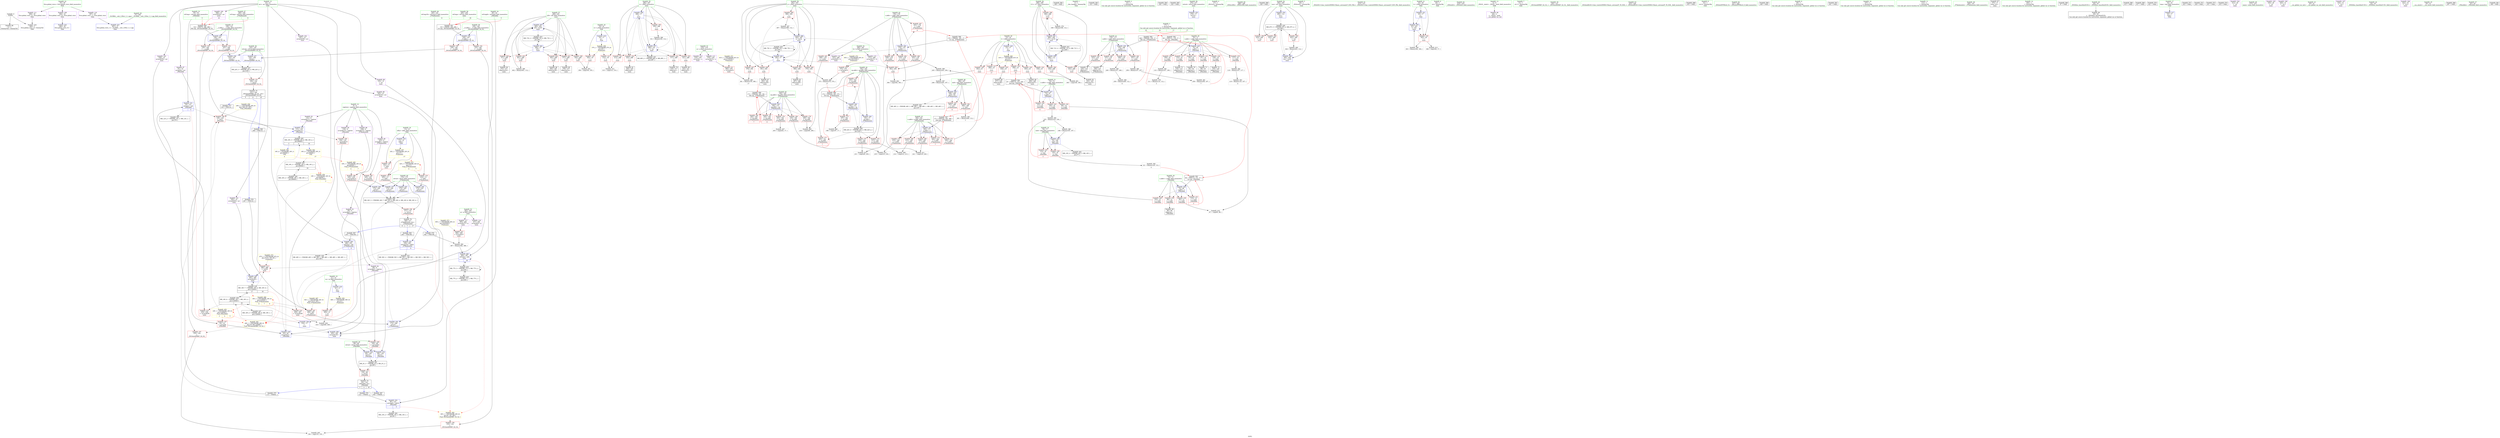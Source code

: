 digraph "SVFG" {
	label="SVFG";

	Node0x55e010fe6910 [shape=record,color=grey,label="{NodeID: 0\nNullPtr}"];
	Node0x55e010fe6910 -> Node0x55e0110121a0[style=solid];
	Node0x55e010fe6910 -> Node0x55e011015580[style=solid];
	Node0x55e011042d10 [shape=record,color=black,label="{NodeID: 443\nMR_12V_2 = PHI(MR_12V_3, MR_12V_1, )\npts\{79 \}\n}"];
	Node0x55e011013ba0 [shape=record,color=red,label="{NodeID: 194\n325\<--286\n\<--i\nmain\n}"];
	Node0x55e011013ba0 -> Node0x55e011012dd0[style=solid];
	Node0x55e011011320 [shape=record,color=purple,label="{NodeID: 111\n468\<--35\nllvm.global_ctors_2\<--llvm.global_ctors\nGlob }"];
	Node0x55e011011320 -> Node0x55e011015580[style=solid];
	Node0x55e01100f6b0 [shape=record,color=green,label="{NodeID: 28\n68\<--69\nretval\<--retval_field_insensitive\n_Z5buildiii\n}"];
	Node0x55e01100f6b0 -> Node0x55e011016690[style=solid];
	Node0x55e01100f6b0 -> Node0x55e01101d840[style=solid];
	Node0x55e01100f6b0 -> Node0x55e01101dc10[style=solid];
	Node0x55e01103b8b0 [shape=record,color=yellow,style=double,label="{NodeID: 471\n81V_1 = ENCHI(MR_81V_0)\npts\{2790000 \}\nFun[main]}"];
	Node0x55e01103b8b0 -> Node0x55e011014970[style=dashed];
	Node0x55e011019ee0 [shape=record,color=grey,label="{NodeID: 388\n402 = Binary(401, 112, )\n}"];
	Node0x55e011019ee0 -> Node0x55e01101f6e0[style=solid];
	Node0x55e011015380 [shape=record,color=blue,label="{NodeID: 222\n466\<--36\nllvm.global_ctors_0\<--\nGlob }"];
	Node0x55e011016d10 [shape=record,color=red,label="{NodeID: 139\n89\<--72\n\<--s.addr\n_Z5buildiii\n}"];
	Node0x55e011016d10 -> Node0x55e011012410[style=solid];
	Node0x55e011011980 [shape=record,color=green,label="{NodeID: 56\n288\<--289\ni11\<--i11_field_insensitive\nmain\n}"];
	Node0x55e011011980 -> Node0x55e011013d40[style=solid];
	Node0x55e011011980 -> Node0x55e011013e10[style=solid];
	Node0x55e011011980 -> Node0x55e011013ee0[style=solid];
	Node0x55e011011980 -> Node0x55e01101f060[style=solid];
	Node0x55e011011980 -> Node0x55e01101f200[style=solid];
	Node0x55e011067370 [shape=record,color=black,label="{NodeID: 582\n309 = PHI()\n}"];
	Node0x55e01101e910 [shape=record,color=blue,label="{NodeID: 250\n188\<--255\nref.tmp\<--call\n_Z7findminiiiii\n|{|<s2>8}}"];
	Node0x55e01101e910 -> Node0x55e011019410[style=dashed];
	Node0x55e01101e910 -> Node0x55e01103ec10[style=dashed];
	Node0x55e01101e910:s2 -> Node0x55e011047af0[style=dashed,color=red];
	Node0x55e0110183d0 [shape=record,color=red,label="{NodeID: 167\n251\<--178\n\<--s.addr\n_Z7findminiiiii\n|{<s0>6}}"];
	Node0x55e0110183d0:s0 -> Node0x55e011068670[style=solid,color=red];
	Node0x55e011013040 [shape=record,color=black,label="{NodeID: 84\n372\<--371\nidxprom30\<--\nmain\n}"];
	Node0x55e011003b60 [shape=record,color=green,label="{NodeID: 1\n7\<--1\n__dso_handle\<--dummyObj\nGlob }"];
	Node0x55e011043210 [shape=record,color=black,label="{NodeID: 444\nMR_14V_2 = PHI(MR_14V_3, MR_14V_1, )\npts\{81 \}\n}"];
	Node0x55e011013c70 [shape=record,color=red,label="{NodeID: 195\n330\<--286\n\<--i\nmain\n}"];
	Node0x55e011013c70 -> Node0x55e01101ade0[style=solid];
	Node0x55e0110113f0 [shape=record,color=purple,label="{NodeID: 112\n319\<--278\narrayidx\<--a\nmain\n}"];
	Node0x55e01100f780 [shape=record,color=green,label="{NodeID: 29\n70\<--71\ni.addr\<--i.addr_field_insensitive\n_Z5buildiii\n}"];
	Node0x55e01100f780 -> Node0x55e011016760[style=solid];
	Node0x55e01100f780 -> Node0x55e011016830[style=solid];
	Node0x55e01100f780 -> Node0x55e011016900[style=solid];
	Node0x55e01100f780 -> Node0x55e0110169d0[style=solid];
	Node0x55e01100f780 -> Node0x55e011016aa0[style=solid];
	Node0x55e01100f780 -> Node0x55e011016b70[style=solid];
	Node0x55e01100f780 -> Node0x55e011015680[style=solid];
	Node0x55e01103b990 [shape=record,color=yellow,style=double,label="{NodeID: 472\n83V_1 = ENCHI(MR_83V_0)\npts\{2810000 \}\nFun[main]}"];
	Node0x55e01103b990 -> Node0x55e0110148a0[style=dashed];
	Node0x55e01101a060 [shape=record,color=grey,label="{NodeID: 389\n250 = Binary(249, 112, )\n|{<s0>6}}"];
	Node0x55e01101a060:s0 -> Node0x55e0110684b0[style=solid,color=red];
	Node0x55e011015480 [shape=record,color=blue,label="{NodeID: 223\n467\<--37\nllvm.global_ctors_1\<--_GLOBAL__sub_I_DSov_3_1.cpp\nGlob }"];
	Node0x55e011016de0 [shape=record,color=red,label="{NodeID: 140\n103\<--72\n\<--s.addr\n_Z5buildiii\n}"];
	Node0x55e011016de0 -> Node0x55e01101a7e0[style=solid];
	Node0x55e011011a50 [shape=record,color=green,label="{NodeID: 57\n290\<--291\ni20\<--i20_field_insensitive\nmain\n}"];
	Node0x55e011011a50 -> Node0x55e011013fb0[style=solid];
	Node0x55e011011a50 -> Node0x55e011014080[style=solid];
	Node0x55e011011a50 -> Node0x55e011014150[style=solid];
	Node0x55e011011a50 -> Node0x55e011014220[style=solid];
	Node0x55e011011a50 -> Node0x55e0110142f0[style=solid];
	Node0x55e011011a50 -> Node0x55e01101f2d0[style=solid];
	Node0x55e011011a50 -> Node0x55e01101f6e0[style=solid];
	Node0x55e011067440 [shape=record,color=black,label="{NodeID: 583\n310 = PHI()\n}"];
	Node0x55e01101e9e0 [shape=record,color=blue,label="{NodeID: 251\n190\<--265\nref.tmp18\<--call22\n_Z7findminiiiii\n|{|<s2>8}}"];
	Node0x55e01101e9e0 -> Node0x55e011019410[style=dashed];
	Node0x55e01101e9e0 -> Node0x55e01103f110[style=dashed];
	Node0x55e01101e9e0:s2 -> Node0x55e011047c30[style=dashed,color=red];
	Node0x55e0110184a0 [shape=record,color=red,label="{NodeID: 168\n212\<--180\n\<--e.addr\n_Z7findminiiiii\n}"];
	Node0x55e0110184a0 -> Node0x55e01102a600[style=solid];
	Node0x55e011013110 [shape=record,color=black,label="{NodeID: 85\n378\<--377\nidxprom32\<--\nmain\n}"];
	Node0x55e0110028d0 [shape=record,color=green,label="{NodeID: 2\n14\<--1\n\<--dummyObj\nCan only get source location for instruction, argument, global var or function.}"];
	Node0x55e011043710 [shape=record,color=black,label="{NodeID: 445\nMR_16V_3 = PHI(MR_16V_6, MR_16V_2, )\npts\{90000 \}\n|{<s0>3|<s1>4|<s2>16}}"];
	Node0x55e011043710:s0 -> Node0x55e01104ca50[style=dashed,color=blue];
	Node0x55e011043710:s1 -> Node0x55e01101db40[style=dashed,color=blue];
	Node0x55e011043710:s2 -> Node0x55e01104cd10[style=dashed,color=blue];
	Node0x55e011013d40 [shape=record,color=red,label="{NodeID: 196\n338\<--288\n\<--i11\nmain\n}"];
	Node0x55e011013d40 -> Node0x55e01101b260[style=solid];
	Node0x55e0110114c0 [shape=record,color=purple,label="{NodeID: 113\n379\<--278\narrayidx33\<--a\nmain\n}"];
	Node0x55e0110114c0 -> Node0x55e011014970[style=solid];
	Node0x55e01100f850 [shape=record,color=green,label="{NodeID: 30\n72\<--73\ns.addr\<--s.addr_field_insensitive\n_Z5buildiii\n}"];
	Node0x55e01100f850 -> Node0x55e011016c40[style=solid];
	Node0x55e01100f850 -> Node0x55e011016d10[style=solid];
	Node0x55e01100f850 -> Node0x55e011016de0[style=solid];
	Node0x55e01100f850 -> Node0x55e011016eb0[style=solid];
	Node0x55e01100f850 -> Node0x55e011015750[style=solid];
	Node0x55e01103ba70 [shape=record,color=yellow,style=double,label="{NodeID: 473\n85V_1 = ENCHI(MR_85V_0)\npts\{2830000 \}\nFun[main]}"];
	Node0x55e01103ba70 -> Node0x55e011014a40[style=dashed];
	Node0x55e01101a1e0 [shape=record,color=grey,label="{NodeID: 390\n249 = Binary(107, 248, )\n}"];
	Node0x55e01101a1e0 -> Node0x55e01101a060[style=solid];
	Node0x55e011015580 [shape=record,color=blue, style = dotted,label="{NodeID: 224\n468\<--3\nllvm.global_ctors_2\<--dummyVal\nGlob }"];
	Node0x55e011016eb0 [shape=record,color=red,label="{NodeID: 141\n113\<--72\n\<--s.addr\n_Z5buildiii\n|{<s0>3}}"];
	Node0x55e011016eb0:s0 -> Node0x55e011068130[style=solid,color=red];
	Node0x55e011011b20 [shape=record,color=green,label="{NodeID: 58\n292\<--293\nj\<--j_field_insensitive\nmain\n}"];
	Node0x55e011011b20 -> Node0x55e0110143c0[style=solid];
	Node0x55e011011b20 -> Node0x55e011014490[style=solid];
	Node0x55e011011b20 -> Node0x55e011014560[style=solid];
	Node0x55e011011b20 -> Node0x55e011014630[style=solid];
	Node0x55e011011b20 -> Node0x55e011014700[style=solid];
	Node0x55e011011b20 -> Node0x55e0110147d0[style=solid];
	Node0x55e011011b20 -> Node0x55e01101f3a0[style=solid];
	Node0x55e011011b20 -> Node0x55e01101f610[style=solid];
	Node0x55e011067510 [shape=record,color=black,label="{NodeID: 584\n320 = PHI()\n}"];
	Node0x55e01103ac10 [shape=record,color=black,label="{NodeID: 418\nMR_18V_7 = PHI(MR_18V_8, MR_18V_6, )\npts\{120000 \}\n|{|<s3>17|<s4>18}}"];
	Node0x55e01103ac10 -> Node0x55e011014b10[style=dashed];
	Node0x55e01103ac10 -> Node0x55e01101f540[style=dashed];
	Node0x55e01103ac10 -> Node0x55e011040a10[style=dashed];
	Node0x55e01103ac10:s3 -> Node0x55e011047630[style=dashed,color=red];
	Node0x55e01103ac10:s4 -> Node0x55e011047af0[style=dashed,color=red];
	Node0x55e01101eab0 [shape=record,color=blue,label="{NodeID: 252\n174\<--268\nretval\<--\n_Z7findminiiiii\n}"];
	Node0x55e01101eab0 -> Node0x55e01103e210[style=dashed];
	Node0x55e011018570 [shape=record,color=red,label="{NodeID: 169\n220\<--180\n\<--e.addr\n_Z7findminiiiii\n}"];
	Node0x55e011018570 -> Node0x55e01102aa80[style=solid];
	Node0x55e0110131e0 [shape=record,color=black,label="{NodeID: 86\n384\<--383\nidxprom36\<--\nmain\n}"];
	Node0x55e010ffcb20 [shape=record,color=green,label="{NodeID: 3\n17\<--1\n\<--dummyObj\nCan only get source location for instruction, argument, global var or function.|{<s0>16|<s1>16|<s2>17|<s3>17}}"];
	Node0x55e010ffcb20:s0 -> Node0x55e011067dc0[style=solid,color=red];
	Node0x55e010ffcb20:s1 -> Node0x55e011068130[style=solid,color=red];
	Node0x55e010ffcb20:s2 -> Node0x55e0110684b0[style=solid,color=red];
	Node0x55e010ffcb20:s3 -> Node0x55e011068670[style=solid,color=red];
	Node0x55e011013e10 [shape=record,color=red,label="{NodeID: 197\n343\<--288\n\<--i11\nmain\n}"];
	Node0x55e011013e10 -> Node0x55e011012ea0[style=solid];
	Node0x55e011011590 [shape=record,color=purple,label="{NodeID: 114\n323\<--280\narrayidx6\<--b\nmain\n}"];
	Node0x55e01100f920 [shape=record,color=green,label="{NodeID: 31\n74\<--75\ne.addr\<--e.addr_field_insensitive\n_Z5buildiii\n}"];
	Node0x55e01100f920 -> Node0x55e011016f80[style=solid];
	Node0x55e01100f920 -> Node0x55e011017050[style=solid];
	Node0x55e01100f920 -> Node0x55e011017120[style=solid];
	Node0x55e01100f920 -> Node0x55e011015820[style=solid];
	Node0x55e01103bb50 [shape=record,color=yellow,style=double,label="{NodeID: 474\n87V_1 = ENCHI(MR_87V_0)\npts\{79 81 189 191 \}\nFun[main]}"];
	Node0x55e01103bb50 -> Node0x55e011014b10[style=dashed];
	Node0x55e01101a360 [shape=record,color=grey,label="{NodeID: 391\n110 = Binary(107, 109, )\n}"];
	Node0x55e01101a360 -> Node0x55e0110258f0[style=solid];
	Node0x55e011015680 [shape=record,color=blue,label="{NodeID: 225\n70\<--65\ni.addr\<--i\n_Z5buildiii\n}"];
	Node0x55e011015680 -> Node0x55e011016760[style=dashed];
	Node0x55e011015680 -> Node0x55e011016830[style=dashed];
	Node0x55e011015680 -> Node0x55e011016900[style=dashed];
	Node0x55e011015680 -> Node0x55e0110169d0[style=dashed];
	Node0x55e011015680 -> Node0x55e011016aa0[style=dashed];
	Node0x55e011015680 -> Node0x55e011016b70[style=dashed];
	Node0x55e011016f80 [shape=record,color=red,label="{NodeID: 142\n86\<--74\n\<--e.addr\n_Z5buildiii\n}"];
	Node0x55e011016f80 -> Node0x55e01102a900[style=solid];
	Node0x55e011011bf0 [shape=record,color=green,label="{NodeID: 59\n294\<--295\nref.tmp\<--ref.tmp_field_insensitive\nmain\n|{|<s1>18}}"];
	Node0x55e011011bf0 -> Node0x55e01101f470[style=solid];
	Node0x55e011011bf0:s1 -> Node0x55e011068f30[style=solid,color=red];
	Node0x55e011067640 [shape=record,color=black,label="{NodeID: 585\n324 = PHI()\n}"];
	Node0x55e01101eb80 [shape=record,color=blue,label="{NodeID: 253\n276\<--17\nretval\<--\nmain\n}"];
	Node0x55e011018640 [shape=record,color=red,label="{NodeID: 170\n233\<--180\n\<--e.addr\n_Z7findminiiiii\n}"];
	Node0x55e011018640 -> Node0x55e01102af00[style=solid];
	Node0x55e0110132b0 [shape=record,color=black,label="{NodeID: 87\n392\<--391\nidxprom39\<--\nmain\n}"];
	Node0x55e010ffc8b0 [shape=record,color=green,label="{NodeID: 4\n27\<--1\n_ZSt3cin\<--dummyObj\nGlob }"];
	Node0x55e011013ee0 [shape=record,color=red,label="{NodeID: 198\n348\<--288\n\<--i11\nmain\n}"];
	Node0x55e011013ee0 -> Node0x55e011025a70[style=solid];
	Node0x55e011011660 [shape=record,color=purple,label="{NodeID: 115\n373\<--280\narrayidx31\<--b\nmain\n}"];
	Node0x55e011011660 -> Node0x55e0110148a0[style=solid];
	Node0x55e01100f9f0 [shape=record,color=green,label="{NodeID: 32\n76\<--77\nmid\<--mid_field_insensitive\n_Z5buildiii\n}"];
	Node0x55e01100f9f0 -> Node0x55e0110171f0[style=solid];
	Node0x55e01100f9f0 -> Node0x55e0110172c0[style=solid];
	Node0x55e01100f9f0 -> Node0x55e01101d8d0[style=solid];
	Node0x55e01103bc60 [shape=record,color=yellow,style=double,label="{NodeID: 475\n32V_1 = ENCHI(MR_32V_0)\npts\{15 \}\nFun[_Z7findminiiiii]|{|<s2>6|<s3>7}}"];
	Node0x55e01103bc60 -> Node0x55e011015c00[style=dashed];
	Node0x55e01103bc60 -> Node0x55e011015cd0[style=dashed];
	Node0x55e01103bc60:s2 -> Node0x55e01103bc60[style=dashed,color=red];
	Node0x55e01103bc60:s3 -> Node0x55e01103bc60[style=dashed,color=red];
	Node0x55e01101a4e0 [shape=record,color=grey,label="{NodeID: 392\n121 = Binary(120, 112, )\n|{<s0>4}}"];
	Node0x55e01101a4e0:s0 -> Node0x55e011068130[style=solid,color=red];
	Node0x55e011015750 [shape=record,color=blue,label="{NodeID: 226\n72\<--66\ns.addr\<--s\n_Z5buildiii\n}"];
	Node0x55e011015750 -> Node0x55e011016c40[style=dashed];
	Node0x55e011015750 -> Node0x55e011016d10[style=dashed];
	Node0x55e011015750 -> Node0x55e011016de0[style=dashed];
	Node0x55e011015750 -> Node0x55e011016eb0[style=dashed];
	Node0x55e011017050 [shape=record,color=red,label="{NodeID: 143\n104\<--74\n\<--e.addr\n_Z5buildiii\n}"];
	Node0x55e011017050 -> Node0x55e01101a7e0[style=solid];
	Node0x55e011011cc0 [shape=record,color=green,label="{NodeID: 60\n298\<--299\n_ZNSirsERi\<--_ZNSirsERi_field_insensitive\n}"];
	Node0x55e011067740 [shape=record,color=black,label="{NodeID: 586\n328 = PHI()\n}"];
	Node0x55e01103be20 [shape=record,color=black,label="{NodeID: 420\nMR_67V_3 = PHI(MR_67V_4, MR_67V_2, )\npts\{285 \}\n}"];
	Node0x55e01103be20 -> Node0x55e0110194e0[style=dashed];
	Node0x55e01103be20 -> Node0x55e0110195b0[style=dashed];
	Node0x55e01103be20 -> Node0x55e011019680[style=dashed];
	Node0x55e01103be20 -> Node0x55e01101f7b0[style=dashed];
	Node0x55e01101ec50 [shape=record,color=blue,label="{NodeID: 254\n284\<--112\ncas\<--\nmain\n}"];
	Node0x55e01101ec50 -> Node0x55e01103be20[style=dashed];
	Node0x55e011018710 [shape=record,color=red,label="{NodeID: 171\n244\<--180\n\<--e.addr\n_Z7findminiiiii\n}"];
	Node0x55e011018710 -> Node0x55e01101af60[style=solid];
	Node0x55e011013380 [shape=record,color=black,label="{NodeID: 88\n406\<--405\nidxprom47\<--\nmain\n}"];
	Node0x55e011003c80 [shape=record,color=green,label="{NodeID: 5\n28\<--1\n_ZSt4cout\<--dummyObj\nGlob }"];
	Node0x55e011013fb0 [shape=record,color=red,label="{NodeID: 199\n354\<--290\n\<--i20\nmain\n}"];
	Node0x55e011013fb0 -> Node0x55e01101b560[style=solid];
	Node0x55e011015a60 [shape=record,color=purple,label="{NodeID: 116\n327\<--282\narrayidx9\<--p\nmain\n}"];
	Node0x55e01100fac0 [shape=record,color=green,label="{NodeID: 33\n78\<--79\nref.tmp\<--ref.tmp_field_insensitive\n_Z5buildiii\n|{|<s1>5}}"];
	Node0x55e01100fac0 -> Node0x55e01101d9a0[style=solid];
	Node0x55e01100fac0:s1 -> Node0x55e011068d70[style=solid,color=red];
	Node0x55e01101a660 [shape=record,color=grey,label="{NodeID: 393\n119 = Binary(118, 107, )\n|{<s0>4}}"];
	Node0x55e01101a660:s0 -> Node0x55e011067dc0[style=solid,color=red];
	Node0x55e011015820 [shape=record,color=blue,label="{NodeID: 227\n74\<--67\ne.addr\<--e\n_Z5buildiii\n}"];
	Node0x55e011015820 -> Node0x55e011016f80[style=dashed];
	Node0x55e011015820 -> Node0x55e011017050[style=dashed];
	Node0x55e011015820 -> Node0x55e011017120[style=dashed];
	Node0x55e011017120 [shape=record,color=red,label="{NodeID: 144\n122\<--74\n\<--e.addr\n_Z5buildiii\n|{<s0>4}}"];
	Node0x55e011017120:s0 -> Node0x55e0110682f0[style=solid,color=red];
	Node0x55e011011d90 [shape=record,color=green,label="{NodeID: 61\n414\<--415\n_ZStlsISt11char_traitsIcEERSt13basic_ostreamIcT_ES5_PKc\<--_ZStlsISt11char_traitsIcEERSt13basic_ostreamIcT_ES5_PKc_field_insensitive\n}"];
	Node0x55e011067810 [shape=record,color=black,label="{NodeID: 587\n359 = PHI(64, )\n}"];
	Node0x55e01103bf10 [shape=record,color=black,label="{NodeID: 421\nMR_69V_2 = PHI(MR_69V_4, MR_69V_1, )\npts\{287 \}\n}"];
	Node0x55e01103bf10 -> Node0x55e01101edf0[style=dashed];
	Node0x55e01101ed20 [shape=record,color=blue,label="{NodeID: 255\n25\<--303\nt\<--dec\nmain\n}"];
	Node0x55e01101ed20 -> Node0x55e0110165c0[style=dashed];
	Node0x55e01101ed20 -> Node0x55e01101ed20[style=dashed];
	Node0x55e0110187e0 [shape=record,color=red,label="{NodeID: 172\n262\<--180\n\<--e.addr\n_Z7findminiiiii\n|{<s0>7}}"];
	Node0x55e0110187e0:s0 -> Node0x55e011068830[style=solid,color=red];
	Node0x55e011013450 [shape=record,color=black,label="{NodeID: 89\n437\<--436\nidxprom58\<--\nmain\n}"];
	Node0x55e011003d10 [shape=record,color=green,label="{NodeID: 6\n29\<--1\n.str\<--dummyObj\nGlob }"];
	Node0x55e011014080 [shape=record,color=red,label="{NodeID: 200\n371\<--290\n\<--i20\nmain\n}"];
	Node0x55e011014080 -> Node0x55e011013040[style=solid];
	Node0x55e011015b30 [shape=record,color=purple,label="{NodeID: 117\n385\<--282\narrayidx37\<--p\nmain\n}"];
	Node0x55e011015b30 -> Node0x55e011014a40[style=solid];
	Node0x55e01100fb90 [shape=record,color=green,label="{NodeID: 34\n80\<--81\nref.tmp6\<--ref.tmp6_field_insensitive\n_Z5buildiii\n|{|<s1>5}}"];
	Node0x55e01100fb90 -> Node0x55e01101da70[style=solid];
	Node0x55e01100fb90:s1 -> Node0x55e011068f30[style=solid,color=red];
	Node0x55e01101a7e0 [shape=record,color=grey,label="{NodeID: 394\n105 = Binary(103, 104, )\n}"];
	Node0x55e01101a7e0 -> Node0x55e01101aae0[style=solid];
	Node0x55e0110158f0 [shape=record,color=blue,label="{NodeID: 228\n95\<--92\narrayidx2\<--\n_Z5buildiii\n}"];
	Node0x55e0110158f0 -> Node0x55e011017460[style=dashed];
	Node0x55e0110158f0 -> Node0x55e011043710[style=dashed];
	Node0x55e0110171f0 [shape=record,color=red,label="{NodeID: 145\n114\<--76\n\<--mid\n_Z5buildiii\n|{<s0>3}}"];
	Node0x55e0110171f0:s0 -> Node0x55e0110682f0[style=solid,color=red];
	Node0x55e011011e60 [shape=record,color=green,label="{NodeID: 62\n418\<--419\n_ZNSolsEi\<--_ZNSolsEi_field_insensitive\n}"];
	Node0x55e011067980 [shape=record,color=black,label="{NodeID: 588\n389 = PHI(141, )\n}"];
	Node0x55e011067980 -> Node0x55e011014b10[style=solid];
	Node0x55e01103c410 [shape=record,color=black,label="{NodeID: 422\nMR_71V_2 = PHI(MR_71V_4, MR_71V_1, )\npts\{289 \}\n}"];
	Node0x55e01103c410 -> Node0x55e01101f060[style=dashed];
	Node0x55e01101edf0 [shape=record,color=blue,label="{NodeID: 256\n286\<--17\ni\<--\nmain\n}"];
	Node0x55e01101edf0 -> Node0x55e011019750[style=dashed];
	Node0x55e01101edf0 -> Node0x55e011013a00[style=dashed];
	Node0x55e01101edf0 -> Node0x55e011013ad0[style=dashed];
	Node0x55e01101edf0 -> Node0x55e011013ba0[style=dashed];
	Node0x55e01101edf0 -> Node0x55e011013c70[style=dashed];
	Node0x55e01101edf0 -> Node0x55e01101eec0[style=dashed];
	Node0x55e01101edf0 -> Node0x55e01103bf10[style=dashed];
	Node0x55e0110188b0 [shape=record,color=red,label="{NodeID: 173\n197\<--182\n\<--sq.addr\n_Z7findminiiiii\n}"];
	Node0x55e0110188b0 -> Node0x55e01102a300[style=solid];
	Node0x55e011013520 [shape=record,color=purple,label="{NodeID: 90\n46\<--4\n\<--_ZStL8__ioinit\n__cxx_global_var_init\n}"];
	Node0x55e011003da0 [shape=record,color=green,label="{NodeID: 7\n31\<--1\n.str.1\<--dummyObj\nGlob }"];
	Node0x55e011014150 [shape=record,color=red,label="{NodeID: 201\n377\<--290\n\<--i20\nmain\n}"];
	Node0x55e011014150 -> Node0x55e011013110[style=solid];
	Node0x55e011015c00 [shape=record,color=red,label="{NodeID: 118\n205\<--13\n\<--infty\n_Z7findminiiiii\n}"];
	Node0x55e011015c00 -> Node0x55e01101e500[style=solid];
	Node0x55e01100fc60 [shape=record,color=green,label="{NodeID: 35\n126\<--127\n_ZSt3minIiERKT_S2_S2_\<--_ZSt3minIiERKT_S2_S2__field_insensitive\n}"];
	Node0x55e01101a960 [shape=record,color=grey,label="{NodeID: 395\n303 = Binary(302, 304, )\n}"];
	Node0x55e01101a960 -> Node0x55e01101ed20[style=solid];
	Node0x55e01101d840 [shape=record,color=blue,label="{NodeID: 229\n68\<--100\nretval\<--\n_Z5buildiii\n}"];
	Node0x55e01101d840 -> Node0x55e011042310[style=dashed];
	Node0x55e0110172c0 [shape=record,color=red,label="{NodeID: 146\n120\<--76\n\<--mid\n_Z5buildiii\n}"];
	Node0x55e0110172c0 -> Node0x55e01101a4e0[style=solid];
	Node0x55e011011f30 [shape=record,color=green,label="{NodeID: 63\n425\<--426\n_ZSt4endlIcSt11char_traitsIcEERSt13basic_ostreamIT_T0_ES6_\<--_ZSt4endlIcSt11char_traitsIcEERSt13basic_ostreamIT_T0_ES6__field_insensitive\n}"];
	Node0x55e011067b50 [shape=record,color=black,label="{NodeID: 589\n435 = PHI()\n}"];
	Node0x55e01103c910 [shape=record,color=black,label="{NodeID: 423\nMR_73V_2 = PHI(MR_73V_4, MR_73V_1, )\npts\{291 \}\n}"];
	Node0x55e01103c910 -> Node0x55e01101f2d0[style=dashed];
	Node0x55e01101eec0 [shape=record,color=blue,label="{NodeID: 257\n286\<--331\ni\<--inc\nmain\n}"];
	Node0x55e01101eec0 -> Node0x55e011019750[style=dashed];
	Node0x55e01101eec0 -> Node0x55e011013a00[style=dashed];
	Node0x55e01101eec0 -> Node0x55e011013ad0[style=dashed];
	Node0x55e01101eec0 -> Node0x55e011013ba0[style=dashed];
	Node0x55e01101eec0 -> Node0x55e011013c70[style=dashed];
	Node0x55e01101eec0 -> Node0x55e01101eec0[style=dashed];
	Node0x55e01101eec0 -> Node0x55e01103bf10[style=dashed];
	Node0x55e011018980 [shape=record,color=red,label="{NodeID: 174\n213\<--182\n\<--sq.addr\n_Z7findminiiiii\n}"];
	Node0x55e011018980 -> Node0x55e01102a600[style=solid];
	Node0x55e0110135f0 [shape=record,color=purple,label="{NodeID: 91\n95\<--8\narrayidx2\<--segtree\n_Z5buildiii\n}"];
	Node0x55e0110135f0 -> Node0x55e0110158f0[style=solid];
	Node0x55e010ffce00 [shape=record,color=green,label="{NodeID: 8\n33\<--1\n.str.2\<--dummyObj\nGlob }"];
	Node0x55e011014220 [shape=record,color=red,label="{NodeID: 202\n383\<--290\n\<--i20\nmain\n}"];
	Node0x55e011014220 -> Node0x55e0110131e0[style=solid];
	Node0x55e011015cd0 [shape=record,color=red,label="{NodeID: 119\n216\<--13\n\<--infty\n_Z7findminiiiii\n}"];
	Node0x55e011015cd0 -> Node0x55e01101e5d0[style=solid];
	Node0x55e01100fd30 [shape=record,color=green,label="{NodeID: 36\n144\<--145\nretval\<--retval_field_insensitive\n_ZSt3minIiERKT_S2_S2_\n}"];
	Node0x55e01100fd30 -> Node0x55e0110176d0[style=solid];
	Node0x55e01100fd30 -> Node0x55e01101de80[style=solid];
	Node0x55e01100fd30 -> Node0x55e01101df50[style=solid];
	Node0x55e01104ca50 [shape=record,color=yellow,style=double,label="{NodeID: 562\n16V_4 = CSCHI(MR_16V_1)\npts\{90000 \}\nCS[]|{<s0>4}}"];
	Node0x55e01104ca50:s0 -> Node0x55e011045170[style=dashed,color=red];
	Node0x55e01101aae0 [shape=record,color=grey,label="{NodeID: 396\n106 = Binary(105, 107, )\n}"];
	Node0x55e01101aae0 -> Node0x55e01101d8d0[style=solid];
	Node0x55e01101d8d0 [shape=record,color=blue,label="{NodeID: 230\n76\<--106\nmid\<--div\n_Z5buildiii\n}"];
	Node0x55e01101d8d0 -> Node0x55e0110171f0[style=dashed];
	Node0x55e01101d8d0 -> Node0x55e0110172c0[style=dashed];
	Node0x55e01101d8d0 -> Node0x55e011042810[style=dashed];
	Node0x55e011017390 [shape=record,color=red,label="{NodeID: 147\n92\<--91\n\<--arrayidx\n_Z5buildiii\n}"];
	Node0x55e011017390 -> Node0x55e0110158f0[style=solid];
	Node0x55e011012000 [shape=record,color=green,label="{NodeID: 64\n427\<--428\n_ZNSolsEPFRSoS_E\<--_ZNSolsEPFRSoS_E_field_insensitive\n}"];
	Node0x55e011067c20 [shape=record,color=black,label="{NodeID: 590\n440 = PHI()\n}"];
	Node0x55e01103ce10 [shape=record,color=black,label="{NodeID: 424\nMR_75V_2 = PHI(MR_75V_3, MR_75V_1, )\npts\{293 \}\n}"];
	Node0x55e01103ce10 -> Node0x55e01101f3a0[style=dashed];
	Node0x55e01103ce10 -> Node0x55e01103ce10[style=dashed];
	Node0x55e01101ef90 [shape=record,color=blue,label="{NodeID: 258\n334\<--17\n\<--\nmain\n}"];
	Node0x55e01101ef90 -> Node0x55e01101f130[style=dashed];
	Node0x55e01101ef90 -> Node0x55e011040a10[style=dashed];
	Node0x55e011018a50 [shape=record,color=red,label="{NodeID: 175\n230\<--182\n\<--sq.addr\n_Z7findminiiiii\n}"];
	Node0x55e011018a50 -> Node0x55e01102b080[style=solid];
	Node0x55e0110136c0 [shape=record,color=purple,label="{NodeID: 92\n99\<--8\narrayidx4\<--segtree\n_Z5buildiii\n}"];
	Node0x55e0110136c0 -> Node0x55e011017460[style=solid];
	Node0x55e010ffce90 [shape=record,color=green,label="{NodeID: 9\n36\<--1\n\<--dummyObj\nCan only get source location for instruction, argument, global var or function.}"];
	Node0x55e0110142f0 [shape=record,color=red,label="{NodeID: 203\n401\<--290\n\<--i20\nmain\n}"];
	Node0x55e0110142f0 -> Node0x55e011019ee0[style=solid];
	Node0x55e011015da0 [shape=record,color=red,label="{NodeID: 120\n342\<--13\n\<--infty\nmain\n}"];
	Node0x55e011015da0 -> Node0x55e01101f130[style=solid];
	Node0x55e01100fe00 [shape=record,color=green,label="{NodeID: 37\n146\<--147\n__a.addr\<--__a.addr_field_insensitive\n_ZSt3minIiERKT_S2_S2_\n}"];
	Node0x55e01100fe00 -> Node0x55e0110177a0[style=solid];
	Node0x55e01100fe00 -> Node0x55e011017870[style=solid];
	Node0x55e01100fe00 -> Node0x55e01101dce0[style=solid];
	Node0x55e01101ac60 [shape=record,color=grey,label="{NodeID: 397\n246 = Binary(245, 107, )\n}"];
	Node0x55e01101ac60 -> Node0x55e01101e840[style=solid];
	Node0x55e01101d9a0 [shape=record,color=blue,label="{NodeID: 231\n78\<--115\nref.tmp\<--call\n_Z5buildiii\n|{|<s2>5}}"];
	Node0x55e01101d9a0 -> Node0x55e011017530[style=dashed];
	Node0x55e01101d9a0 -> Node0x55e011042d10[style=dashed];
	Node0x55e01101d9a0:s2 -> Node0x55e011047af0[style=dashed,color=red];
	Node0x55e011017460 [shape=record,color=red,label="{NodeID: 148\n100\<--99\n\<--arrayidx4\n_Z5buildiii\n}"];
	Node0x55e011017460 -> Node0x55e01101d840[style=solid];
	Node0x55e0110120d0 [shape=record,color=green,label="{NodeID: 65\n37\<--462\n_GLOBAL__sub_I_DSov_3_1.cpp\<--_GLOBAL__sub_I_DSov_3_1.cpp_field_insensitive\n}"];
	Node0x55e0110120d0 -> Node0x55e011015480[style=solid];
	Node0x55e011067cf0 [shape=record,color=black,label="{NodeID: 591\n441 = PHI()\n}"];
	Node0x55e01103d310 [shape=record,color=black,label="{NodeID: 425\nMR_77V_2 = PHI(MR_77V_3, MR_77V_1, )\npts\{295 \}\n}"];
	Node0x55e01103d310 -> Node0x55e011040010[style=dashed];
	Node0x55e01101f060 [shape=record,color=blue,label="{NodeID: 259\n288\<--112\ni11\<--\nmain\n}"];
	Node0x55e01101f060 -> Node0x55e011013d40[style=dashed];
	Node0x55e01101f060 -> Node0x55e011013e10[style=dashed];
	Node0x55e01101f060 -> Node0x55e011013ee0[style=dashed];
	Node0x55e01101f060 -> Node0x55e01101f200[style=dashed];
	Node0x55e01101f060 -> Node0x55e01103c410[style=dashed];
	Node0x55e011018b20 [shape=record,color=red,label="{NodeID: 176\n253\<--182\n\<--sq.addr\n_Z7findminiiiii\n|{<s0>6}}"];
	Node0x55e011018b20:s0 -> Node0x55e0110689f0[style=solid,color=red];
	Node0x55e011013790 [shape=record,color=purple,label="{NodeID: 93\n131\<--8\narrayidx13\<--segtree\n_Z5buildiii\n}"];
	Node0x55e011013790 -> Node0x55e01101db40[style=solid];
	Node0x55e010ffcf20 [shape=record,color=green,label="{NodeID: 10\n107\<--1\n\<--dummyObj\nCan only get source location for instruction, argument, global var or function.}"];
	Node0x55e0110143c0 [shape=record,color=red,label="{NodeID: 204\n362\<--292\n\<--j\nmain\n}"];
	Node0x55e0110143c0 -> Node0x55e01101b3e0[style=solid];
	Node0x55e011015e70 [shape=record,color=red,label="{NodeID: 121\n314\<--19\n\<--n\nmain\n}"];
	Node0x55e011015e70 -> Node0x55e01102ac00[style=solid];
	Node0x55e01100fed0 [shape=record,color=green,label="{NodeID: 38\n148\<--149\n__b.addr\<--__b.addr_field_insensitive\n_ZSt3minIiERKT_S2_S2_\n}"];
	Node0x55e01100fed0 -> Node0x55e011017940[style=solid];
	Node0x55e01100fed0 -> Node0x55e011017a10[style=solid];
	Node0x55e01100fed0 -> Node0x55e01101ddb0[style=solid];
	Node0x55e01104cd10 [shape=record,color=yellow,style=double,label="{NodeID: 564\n16V_4 = CSCHI(MR_16V_3)\npts\{90000 \}\nCS[]|{|<s1>17}}"];
	Node0x55e01104cd10 -> Node0x55e011040510[style=dashed];
	Node0x55e01104cd10:s1 -> Node0x55e011047550[style=dashed,color=red];
	Node0x55e01101ade0 [shape=record,color=grey,label="{NodeID: 398\n331 = Binary(330, 112, )\n}"];
	Node0x55e01101ade0 -> Node0x55e01101eec0[style=solid];
	Node0x55e01101da70 [shape=record,color=blue,label="{NodeID: 232\n80\<--123\nref.tmp6\<--call10\n_Z5buildiii\n|{|<s2>5}}"];
	Node0x55e01101da70 -> Node0x55e011017530[style=dashed];
	Node0x55e01101da70 -> Node0x55e011043210[style=dashed];
	Node0x55e01101da70:s2 -> Node0x55e011047c30[style=dashed,color=red];
	Node0x55e011017530 [shape=record,color=red,label="{NodeID: 149\n128\<--125\n\<--call11\n_Z5buildiii\n}"];
	Node0x55e011017530 -> Node0x55e01101db40[style=solid];
	Node0x55e0110121a0 [shape=record,color=black,label="{NodeID: 66\n2\<--3\ndummyVal\<--dummyVal\n}"];
	Node0x55e011067dc0 [shape=record,color=black,label="{NodeID: 592\n65 = PHI(111, 119, 17, )\n0th arg _Z5buildiii }"];
	Node0x55e011067dc0 -> Node0x55e011015680[style=solid];
	Node0x55e01103d810 [shape=record,color=black,label="{NodeID: 426\nMR_16V_2 = PHI(MR_16V_3, MR_16V_1, )\npts\{90000 \}\n}"];
	Node0x55e01103d810 -> Node0x55e011040510[style=dashed];
	Node0x55e01101f130 [shape=record,color=blue,label="{NodeID: 260\n345\<--342\narrayidx16\<--\nmain\n}"];
	Node0x55e01101f130 -> Node0x55e01101f130[style=dashed];
	Node0x55e01101f130 -> Node0x55e011040a10[style=dashed];
	Node0x55e011018bf0 [shape=record,color=red,label="{NodeID: 177\n263\<--182\n\<--sq.addr\n_Z7findminiiiii\n|{<s0>7}}"];
	Node0x55e011018bf0:s0 -> Node0x55e0110689f0[style=solid,color=red];
	Node0x55e011013860 [shape=record,color=purple,label="{NodeID: 94\n135\<--8\narrayidx15\<--segtree\n_Z5buildiii\n}"];
	Node0x55e011013860 -> Node0x55e011017600[style=solid];
	Node0x55e010ffcff0 [shape=record,color=green,label="{NodeID: 11\n112\<--1\n\<--dummyObj\nCan only get source location for instruction, argument, global var or function.}"];
	Node0x55e011045170 [shape=record,color=yellow,style=double,label="{NodeID: 454\n16V_1 = ENCHI(MR_16V_0)\npts\{90000 \}\nFun[_Z5buildiii]|{|<s1>3}}"];
	Node0x55e011045170 -> Node0x55e0110158f0[style=dashed];
	Node0x55e011045170:s1 -> Node0x55e011045170[style=dashed,color=red];
	Node0x55e011014490 [shape=record,color=red,label="{NodeID: 205\n366\<--292\n\<--j\nmain\n}"];
	Node0x55e011014490 -> Node0x55e011012f70[style=solid];
	Node0x55e011015f40 [shape=record,color=red,label="{NodeID: 122\n355\<--19\n\<--n\nmain\n}"];
	Node0x55e011015f40 -> Node0x55e01101b560[style=solid];
	Node0x55e01100ffa0 [shape=record,color=green,label="{NodeID: 39\n166\<--167\n_Z7findminiiiii\<--_Z7findminiiiii_field_insensitive\n}"];
	Node0x55e0110638a0 [shape=record,color=black,label="{NodeID: 565\n265 = PHI(168, )\n}"];
	Node0x55e0110638a0 -> Node0x55e01101e9e0[style=solid];
	Node0x55e01101af60 [shape=record,color=grey,label="{NodeID: 399\n245 = Binary(243, 244, )\n}"];
	Node0x55e01101af60 -> Node0x55e01101ac60[style=solid];
	Node0x55e01101db40 [shape=record,color=blue,label="{NodeID: 233\n131\<--128\narrayidx13\<--\n_Z5buildiii\n}"];
	Node0x55e01101db40 -> Node0x55e011017600[style=dashed];
	Node0x55e01101db40 -> Node0x55e011043710[style=dashed];
	Node0x55e011017600 [shape=record,color=red,label="{NodeID: 150\n136\<--135\n\<--arrayidx15\n_Z5buildiii\n}"];
	Node0x55e011017600 -> Node0x55e01101dc10[style=solid];
	Node0x55e011012270 [shape=record,color=black,label="{NodeID: 67\n275\<--17\nmain_ret\<--\nmain\n}"];
	Node0x55e011068130 [shape=record,color=black,label="{NodeID: 593\n66 = PHI(113, 121, 17, )\n1st arg _Z5buildiii }"];
	Node0x55e011068130 -> Node0x55e011015750[style=solid];
	Node0x55e01103dd10 [shape=record,color=black,label="{NodeID: 427\nMR_18V_2 = PHI(MR_18V_6, MR_18V_1, )\npts\{120000 \}\n}"];
	Node0x55e01103dd10 -> Node0x55e01101ef90[style=dashed];
	Node0x55e01101f200 [shape=record,color=blue,label="{NodeID: 261\n288\<--349\ni11\<--inc18\nmain\n}"];
	Node0x55e01101f200 -> Node0x55e011013d40[style=dashed];
	Node0x55e01101f200 -> Node0x55e011013e10[style=dashed];
	Node0x55e01101f200 -> Node0x55e011013ee0[style=dashed];
	Node0x55e01101f200 -> Node0x55e01101f200[style=dashed];
	Node0x55e01101f200 -> Node0x55e01103c410[style=dashed];
	Node0x55e011018cc0 [shape=record,color=red,label="{NodeID: 178\n202\<--184\n\<--eq.addr\n_Z7findminiiiii\n}"];
	Node0x55e011018cc0 -> Node0x55e01102a480[style=solid];
	Node0x55e011013930 [shape=record,color=purple,label="{NodeID: 95\n225\<--8\narrayidx\<--segtree\n_Z7findminiiiii\n}"];
	Node0x55e011013930 -> Node0x55e011019270[style=solid];
	Node0x55e010ffd0c0 [shape=record,color=green,label="{NodeID: 12\n304\<--1\n\<--dummyObj\nCan only get source location for instruction, argument, global var or function.}"];
	Node0x55e011045250 [shape=record,color=yellow,style=double,label="{NodeID: 455\n18V_1 = ENCHI(MR_18V_0)\npts\{120000 \}\nFun[_Z5buildiii]|{|<s2>3|<s3>4|<s4>5}}"];
	Node0x55e011045250 -> Node0x55e011017390[style=dashed];
	Node0x55e011045250 -> Node0x55e011017530[style=dashed];
	Node0x55e011045250:s2 -> Node0x55e011045250[style=dashed,color=red];
	Node0x55e011045250:s3 -> Node0x55e011045250[style=dashed,color=red];
	Node0x55e011045250:s4 -> Node0x55e011047af0[style=dashed,color=red];
	Node0x55e011014560 [shape=record,color=red,label="{NodeID: 206\n370\<--292\n\<--j\nmain\n}"];
	Node0x55e011014560 -> Node0x55e011019be0[style=solid];
	Node0x55e011016010 [shape=record,color=red,label="{NodeID: 123\n409\<--21\n\<--m\nmain\n}"];
	Node0x55e011016010 -> Node0x55e01101b6e0[style=solid];
	Node0x55e011010070 [shape=record,color=green,label="{NodeID: 40\n174\<--175\nretval\<--retval_field_insensitive\n_Z7findminiiiii\n}"];
	Node0x55e011010070 -> Node0x55e011017c80[style=solid];
	Node0x55e011010070 -> Node0x55e01101e500[style=solid];
	Node0x55e011010070 -> Node0x55e01101e5d0[style=solid];
	Node0x55e011010070 -> Node0x55e01101e6a0[style=solid];
	Node0x55e011010070 -> Node0x55e01101e770[style=solid];
	Node0x55e011010070 -> Node0x55e01101eab0[style=solid];
	Node0x55e011066290 [shape=record,color=black,label="{NodeID: 566\n47 = PHI()\n}"];
	Node0x55e01101b0e0 [shape=record,color=grey,label="{NodeID: 400\n444 = Binary(443, 112, )\n}"];
	Node0x55e01101b0e0 -> Node0x55e01101f7b0[style=solid];
	Node0x55e01101dc10 [shape=record,color=blue,label="{NodeID: 234\n68\<--136\nretval\<--\n_Z5buildiii\n}"];
	Node0x55e01101dc10 -> Node0x55e011042310[style=dashed];
	Node0x55e0110176d0 [shape=record,color=red,label="{NodeID: 151\n164\<--144\n\<--retval\n_ZSt3minIiERKT_S2_S2_\n}"];
	Node0x55e0110176d0 -> Node0x55e0110128f0[style=solid];
	Node0x55e011012340 [shape=record,color=black,label="{NodeID: 68\n48\<--49\n\<--_ZNSt8ios_base4InitD1Ev\nCan only get source location for instruction, argument, global var or function.}"];
	Node0x55e0110682f0 [shape=record,color=black,label="{NodeID: 594\n67 = PHI(114, 122, 358, )\n2nd arg _Z5buildiii }"];
	Node0x55e0110682f0 -> Node0x55e011015820[style=solid];
	Node0x55e01103e210 [shape=record,color=black,label="{NodeID: 428\nMR_34V_3 = PHI(MR_34V_7, MR_34V_5, MR_34V_2, MR_34V_6, MR_34V_4, )\npts\{175 \}\n}"];
	Node0x55e01103e210 -> Node0x55e011017c80[style=dashed];
	Node0x55e01101f2d0 [shape=record,color=blue,label="{NodeID: 262\n290\<--17\ni20\<--\nmain\n}"];
	Node0x55e01101f2d0 -> Node0x55e011013fb0[style=dashed];
	Node0x55e01101f2d0 -> Node0x55e011014080[style=dashed];
	Node0x55e01101f2d0 -> Node0x55e011014150[style=dashed];
	Node0x55e01101f2d0 -> Node0x55e011014220[style=dashed];
	Node0x55e01101f2d0 -> Node0x55e0110142f0[style=dashed];
	Node0x55e01101f2d0 -> Node0x55e01101f6e0[style=dashed];
	Node0x55e01101f2d0 -> Node0x55e01103c910[style=dashed];
	Node0x55e011018d90 [shape=record,color=red,label="{NodeID: 179\n209\<--184\n\<--eq.addr\n_Z7findminiiiii\n}"];
	Node0x55e011018d90 -> Node0x55e01102a780[style=solid];
	Node0x55e0110106f0 [shape=record,color=purple,label="{NodeID: 96\n239\<--8\narrayidx15\<--segtree\n_Z7findminiiiii\n}"];
	Node0x55e0110106f0 -> Node0x55e011019340[style=solid];
	Node0x55e01100ec00 [shape=record,color=green,label="{NodeID: 13\n4\<--6\n_ZStL8__ioinit\<--_ZStL8__ioinit_field_insensitive\nGlob }"];
	Node0x55e01100ec00 -> Node0x55e011013520[style=solid];
	Node0x55e011045330 [shape=record,color=yellow,style=double,label="{NodeID: 456\n20V_1 = ENCHI(MR_20V_0)\npts\{189 191 295 \}\nFun[_Z5buildiii]}"];
	Node0x55e011045330 -> Node0x55e011017530[style=dashed];
	Node0x55e011014630 [shape=record,color=red,label="{NodeID: 207\n376\<--292\n\<--j\nmain\n}"];
	Node0x55e011014630 -> Node0x55e011019a60[style=solid];
	Node0x55e0110160e0 [shape=record,color=red,label="{NodeID: 124\n339\<--23\n\<--l\nmain\n}"];
	Node0x55e0110160e0 -> Node0x55e01101b260[style=solid];
	Node0x55e011010140 [shape=record,color=green,label="{NodeID: 41\n176\<--177\ni.addr\<--i.addr_field_insensitive\n_Z7findminiiiii\n}"];
	Node0x55e011010140 -> Node0x55e011017d50[style=solid];
	Node0x55e011010140 -> Node0x55e011017e20[style=solid];
	Node0x55e011010140 -> Node0x55e011017ef0[style=solid];
	Node0x55e011010140 -> Node0x55e011017fc0[style=solid];
	Node0x55e011010140 -> Node0x55e01101e020[style=solid];
	Node0x55e011066360 [shape=record,color=black,label="{NodeID: 567\n255 = PHI(168, )\n}"];
	Node0x55e011066360 -> Node0x55e01101e910[style=solid];
	Node0x55e01101b260 [shape=record,color=grey,label="{NodeID: 401\n340 = cmp(338, 339, )\n}"];
	Node0x55e01101dce0 [shape=record,color=blue,label="{NodeID: 235\n146\<--142\n__a.addr\<--__a\n_ZSt3minIiERKT_S2_S2_\n}"];
	Node0x55e01101dce0 -> Node0x55e0110177a0[style=dashed];
	Node0x55e01101dce0 -> Node0x55e011017870[style=dashed];
	Node0x55e0110177a0 [shape=record,color=red,label="{NodeID: 152\n154\<--146\n\<--__a.addr\n_ZSt3minIiERKT_S2_S2_\n}"];
	Node0x55e0110177a0 -> Node0x55e011017bb0[style=solid];
	Node0x55e011012410 [shape=record,color=black,label="{NodeID: 69\n90\<--89\nidxprom\<--\n_Z5buildiii\n}"];
	Node0x55e0110684b0 [shape=record,color=black,label="{NodeID: 595\n169 = PHI(250, 259, 17, )\n0th arg _Z7findminiiiii }"];
	Node0x55e0110684b0 -> Node0x55e01101e020[style=solid];
	Node0x55e01103e710 [shape=record,color=black,label="{NodeID: 429\nMR_46V_2 = PHI(MR_46V_3, MR_46V_1, MR_46V_1, MR_46V_1, MR_46V_1, )\npts\{187 \}\n}"];
	Node0x55e01101f3a0 [shape=record,color=blue,label="{NodeID: 263\n292\<--17\nj\<--\nmain\n}"];
	Node0x55e01101f3a0 -> Node0x55e0110143c0[style=dashed];
	Node0x55e01101f3a0 -> Node0x55e011014490[style=dashed];
	Node0x55e01101f3a0 -> Node0x55e011014560[style=dashed];
	Node0x55e01101f3a0 -> Node0x55e011014630[style=dashed];
	Node0x55e01101f3a0 -> Node0x55e011014700[style=dashed];
	Node0x55e01101f3a0 -> Node0x55e0110147d0[style=dashed];
	Node0x55e01101f3a0 -> Node0x55e01101f3a0[style=dashed];
	Node0x55e01101f3a0 -> Node0x55e01101f610[style=dashed];
	Node0x55e01101f3a0 -> Node0x55e01103ce10[style=dashed];
	Node0x55e011018e60 [shape=record,color=red,label="{NodeID: 180\n234\<--184\n\<--eq.addr\n_Z7findminiiiii\n}"];
	Node0x55e011018e60 -> Node0x55e01102af00[style=solid];
	Node0x55e0110107c0 [shape=record,color=purple,label="{NodeID: 97\n91\<--10\narrayidx\<--arr\n_Z5buildiii\n}"];
	Node0x55e0110107c0 -> Node0x55e011017390[style=solid];
	Node0x55e01100ec90 [shape=record,color=green,label="{NodeID: 14\n8\<--9\nsegtree\<--segtree_field_insensitive\nGlob }"];
	Node0x55e01100ec90 -> Node0x55e0110135f0[style=solid];
	Node0x55e01100ec90 -> Node0x55e0110136c0[style=solid];
	Node0x55e01100ec90 -> Node0x55e011013790[style=solid];
	Node0x55e01100ec90 -> Node0x55e011013860[style=solid];
	Node0x55e01100ec90 -> Node0x55e011013930[style=solid];
	Node0x55e01100ec90 -> Node0x55e0110106f0[style=solid];
	Node0x55e011045440 [shape=record,color=yellow,style=double,label="{NodeID: 457\n32V_1 = ENCHI(MR_32V_0)\npts\{15 \}\nFun[main]|{|<s1>17}}"];
	Node0x55e011045440 -> Node0x55e011015da0[style=dashed];
	Node0x55e011045440:s1 -> Node0x55e01103bc60[style=dashed,color=red];
	Node0x55e011014700 [shape=record,color=red,label="{NodeID: 208\n391\<--292\n\<--j\nmain\n}"];
	Node0x55e011014700 -> Node0x55e0110132b0[style=solid];
	Node0x55e0110161b0 [shape=record,color=red,label="{NodeID: 125\n358\<--23\n\<--l\nmain\n|{<s0>16}}"];
	Node0x55e0110161b0:s0 -> Node0x55e0110682f0[style=solid,color=red];
	Node0x55e011010210 [shape=record,color=green,label="{NodeID: 42\n178\<--179\ns.addr\<--s.addr_field_insensitive\n_Z7findminiiiii\n}"];
	Node0x55e011010210 -> Node0x55e011018090[style=solid];
	Node0x55e011010210 -> Node0x55e011018160[style=solid];
	Node0x55e011010210 -> Node0x55e011018230[style=solid];
	Node0x55e011010210 -> Node0x55e011018300[style=solid];
	Node0x55e011010210 -> Node0x55e0110183d0[style=solid];
	Node0x55e011010210 -> Node0x55e01101e0f0[style=solid];
	Node0x55e011066490 [shape=record,color=black,label="{NodeID: 568\n413 = PHI()\n}"];
	Node0x55e011047550 [shape=record,color=yellow,style=double,label="{NodeID: 485\n16V_1 = ENCHI(MR_16V_0)\npts\{90000 \}\nFun[_Z7findminiiiii]|{|<s2>6|<s3>7}}"];
	Node0x55e011047550 -> Node0x55e011019270[style=dashed];
	Node0x55e011047550 -> Node0x55e011019340[style=dashed];
	Node0x55e011047550:s2 -> Node0x55e011047550[style=dashed,color=red];
	Node0x55e011047550:s3 -> Node0x55e011047550[style=dashed,color=red];
	Node0x55e01101b3e0 [shape=record,color=grey,label="{NodeID: 402\n364 = cmp(362, 363, )\n}"];
	Node0x55e01101ddb0 [shape=record,color=blue,label="{NodeID: 236\n148\<--143\n__b.addr\<--__b\n_ZSt3minIiERKT_S2_S2_\n}"];
	Node0x55e01101ddb0 -> Node0x55e011017940[style=dashed];
	Node0x55e01101ddb0 -> Node0x55e011017a10[style=dashed];
	Node0x55e011017870 [shape=record,color=red,label="{NodeID: 153\n161\<--146\n\<--__a.addr\n_ZSt3minIiERKT_S2_S2_\n}"];
	Node0x55e011017870 -> Node0x55e01101df50[style=solid];
	Node0x55e0110124e0 [shape=record,color=black,label="{NodeID: 70\n94\<--93\nidxprom1\<--\n_Z5buildiii\n}"];
	Node0x55e011068670 [shape=record,color=black,label="{NodeID: 596\n170 = PHI(251, 261, 17, )\n1st arg _Z7findminiiiii }"];
	Node0x55e011068670 -> Node0x55e01101e0f0[style=solid];
	Node0x55e01103ec10 [shape=record,color=black,label="{NodeID: 430\nMR_48V_2 = PHI(MR_48V_3, MR_48V_1, MR_48V_1, MR_48V_1, MR_48V_1, )\npts\{189 \}\n}"];
	Node0x55e01101f470 [shape=record,color=blue,label="{NodeID: 264\n294\<--387\nref.tmp\<--add\nmain\n|{|<s3>18}}"];
	Node0x55e01101f470 -> Node0x55e011014b10[style=dashed];
	Node0x55e01101f470 -> Node0x55e01101f470[style=dashed];
	Node0x55e01101f470 -> Node0x55e011040010[style=dashed];
	Node0x55e01101f470:s3 -> Node0x55e011047c30[style=dashed,color=red];
	Node0x55e011018f30 [shape=record,color=red,label="{NodeID: 181\n254\<--184\n\<--eq.addr\n_Z7findminiiiii\n|{<s0>6}}"];
	Node0x55e011018f30:s0 -> Node0x55e011068bb0[style=solid,color=red];
	Node0x55e011010890 [shape=record,color=purple,label="{NodeID: 98\n334\<--10\n\<--arr\nmain\n}"];
	Node0x55e011010890 -> Node0x55e01101ef90[style=solid];
	Node0x55e01100ed20 [shape=record,color=green,label="{NodeID: 15\n10\<--12\narr\<--arr_field_insensitive\nGlob }"];
	Node0x55e01100ed20 -> Node0x55e0110107c0[style=solid];
	Node0x55e01100ed20 -> Node0x55e011010890[style=solid];
	Node0x55e01100ed20 -> Node0x55e011010960[style=solid];
	Node0x55e01100ed20 -> Node0x55e011010a30[style=solid];
	Node0x55e01100ed20 -> Node0x55e011010b00[style=solid];
	Node0x55e01100ed20 -> Node0x55e011010bd0[style=solid];
	Node0x55e01100ed20 -> Node0x55e011010ca0[style=solid];
	Node0x55e011045550 [shape=record,color=yellow,style=double,label="{NodeID: 458\n57V_1 = ENCHI(MR_57V_0)\npts\{20 \}\nFun[main]}"];
	Node0x55e011045550 -> Node0x55e011015e70[style=dashed];
	Node0x55e011045550 -> Node0x55e011015f40[style=dashed];
	Node0x55e0110147d0 [shape=record,color=red,label="{NodeID: 209\n396\<--292\n\<--j\nmain\n}"];
	Node0x55e0110147d0 -> Node0x55e011019d60[style=solid];
	Node0x55e011016280 [shape=record,color=red,label="{NodeID: 126\n363\<--23\n\<--l\nmain\n}"];
	Node0x55e011016280 -> Node0x55e01101b3e0[style=solid];
	Node0x55e0110102e0 [shape=record,color=green,label="{NodeID: 43\n180\<--181\ne.addr\<--e.addr_field_insensitive\n_Z7findminiiiii\n}"];
	Node0x55e0110102e0 -> Node0x55e0110184a0[style=solid];
	Node0x55e0110102e0 -> Node0x55e011018570[style=solid];
	Node0x55e0110102e0 -> Node0x55e011018640[style=solid];
	Node0x55e0110102e0 -> Node0x55e011018710[style=solid];
	Node0x55e0110102e0 -> Node0x55e0110187e0[style=solid];
	Node0x55e0110102e0 -> Node0x55e01101e1c0[style=solid];
	Node0x55e011066560 [shape=record,color=black,label="{NodeID: 569\n417 = PHI()\n}"];
	Node0x55e011047630 [shape=record,color=yellow,style=double,label="{NodeID: 486\n18V_1 = ENCHI(MR_18V_0)\npts\{120000 \}\nFun[_Z7findminiiiii]|{|<s1>6|<s2>7|<s3>8}}"];
	Node0x55e011047630 -> Node0x55e011019410[style=dashed];
	Node0x55e011047630:s1 -> Node0x55e011047630[style=dashed,color=red];
	Node0x55e011047630:s2 -> Node0x55e011047630[style=dashed,color=red];
	Node0x55e011047630:s3 -> Node0x55e011047af0[style=dashed,color=red];
	Node0x55e01101b560 [shape=record,color=grey,label="{NodeID: 403\n356 = cmp(354, 355, )\n}"];
	Node0x55e01101de80 [shape=record,color=blue,label="{NodeID: 237\n144\<--158\nretval\<--\n_ZSt3minIiERKT_S2_S2_\n}"];
	Node0x55e01101de80 -> Node0x55e011040f10[style=dashed];
	Node0x55e011017940 [shape=record,color=red,label="{NodeID: 154\n152\<--148\n\<--__b.addr\n_ZSt3minIiERKT_S2_S2_\n}"];
	Node0x55e011017940 -> Node0x55e011017ae0[style=solid];
	Node0x55e0110125b0 [shape=record,color=black,label="{NodeID: 71\n98\<--97\nidxprom3\<--\n_Z5buildiii\n}"];
	Node0x55e011068830 [shape=record,color=black,label="{NodeID: 597\n171 = PHI(252, 262, 369, )\n2nd arg _Z7findminiiiii }"];
	Node0x55e011068830 -> Node0x55e01101e1c0[style=solid];
	Node0x55e01103f110 [shape=record,color=black,label="{NodeID: 431\nMR_50V_2 = PHI(MR_50V_3, MR_50V_1, MR_50V_1, MR_50V_1, MR_50V_1, )\npts\{191 \}\n}"];
	Node0x55e01101f540 [shape=record,color=blue,label="{NodeID: 265\n393\<--390\narrayidx40\<--\nmain\n}"];
	Node0x55e01101f540 -> Node0x55e01103ac10[style=dashed];
	Node0x55e011019000 [shape=record,color=red,label="{NodeID: 182\n264\<--184\n\<--eq.addr\n_Z7findminiiiii\n|{<s0>7}}"];
	Node0x55e011019000:s0 -> Node0x55e011068bb0[style=solid,color=red];
	Node0x55e011010960 [shape=record,color=purple,label="{NodeID: 99\n345\<--10\narrayidx16\<--arr\nmain\n}"];
	Node0x55e011010960 -> Node0x55e01101f130[style=solid];
	Node0x55e01100edb0 [shape=record,color=green,label="{NodeID: 16\n13\<--15\ninfty\<--infty_field_insensitive\nGlob }"];
	Node0x55e01100edb0 -> Node0x55e011015c00[style=solid];
	Node0x55e01100edb0 -> Node0x55e011015cd0[style=solid];
	Node0x55e01100edb0 -> Node0x55e011015da0[style=solid];
	Node0x55e01100edb0 -> Node0x55e011014d80[style=solid];
	Node0x55e011045630 [shape=record,color=yellow,style=double,label="{NodeID: 459\n59V_1 = ENCHI(MR_59V_0)\npts\{22 \}\nFun[main]}"];
	Node0x55e011045630 -> Node0x55e011016010[style=dashed];
	Node0x55e0110148a0 [shape=record,color=red,label="{NodeID: 210\n374\<--373\n\<--arrayidx31\nmain\n}"];
	Node0x55e0110148a0 -> Node0x55e011019be0[style=solid];
	Node0x55e011016350 [shape=record,color=red,label="{NodeID: 127\n369\<--23\n\<--l\nmain\n|{<s0>17}}"];
	Node0x55e011016350:s0 -> Node0x55e011068830[style=solid,color=red];
	Node0x55e0110103b0 [shape=record,color=green,label="{NodeID: 44\n182\<--183\nsq.addr\<--sq.addr_field_insensitive\n_Z7findminiiiii\n}"];
	Node0x55e0110103b0 -> Node0x55e0110188b0[style=solid];
	Node0x55e0110103b0 -> Node0x55e011018980[style=solid];
	Node0x55e0110103b0 -> Node0x55e011018a50[style=solid];
	Node0x55e0110103b0 -> Node0x55e011018b20[style=solid];
	Node0x55e0110103b0 -> Node0x55e011018bf0[style=solid];
	Node0x55e0110103b0 -> Node0x55e01101e290[style=solid];
	Node0x55e0110103b0 -> Node0x55e01101e430[style=solid];
	Node0x55e011066630 [shape=record,color=black,label="{NodeID: 570\n421 = PHI()\n}"];
	Node0x55e011047710 [shape=record,color=yellow,style=double,label="{NodeID: 487\n54V_1 = ENCHI(MR_54V_0)\npts\{79 81 295 \}\nFun[_Z7findminiiiii]}"];
	Node0x55e011047710 -> Node0x55e011019410[style=dashed];
	Node0x55e01101b6e0 [shape=record,color=grey,label="{NodeID: 404\n410 = cmp(408, 409, )\n}"];
	Node0x55e01101df50 [shape=record,color=blue,label="{NodeID: 238\n144\<--161\nretval\<--\n_ZSt3minIiERKT_S2_S2_\n}"];
	Node0x55e01101df50 -> Node0x55e011040f10[style=dashed];
	Node0x55e011017a10 [shape=record,color=red,label="{NodeID: 155\n158\<--148\n\<--__b.addr\n_ZSt3minIiERKT_S2_S2_\n}"];
	Node0x55e011017a10 -> Node0x55e01101de80[style=solid];
	Node0x55e011012680 [shape=record,color=black,label="{NodeID: 72\n130\<--129\nidxprom12\<--\n_Z5buildiii\n}"];
	Node0x55e0110689f0 [shape=record,color=black,label="{NodeID: 598\n172 = PHI(253, 263, 375, )\n3rd arg _Z7findminiiiii }"];
	Node0x55e0110689f0 -> Node0x55e01101e290[style=solid];
	Node0x55e01101f610 [shape=record,color=blue,label="{NodeID: 266\n292\<--397\nj\<--inc42\nmain\n}"];
	Node0x55e01101f610 -> Node0x55e0110143c0[style=dashed];
	Node0x55e01101f610 -> Node0x55e011014490[style=dashed];
	Node0x55e01101f610 -> Node0x55e011014560[style=dashed];
	Node0x55e01101f610 -> Node0x55e011014630[style=dashed];
	Node0x55e01101f610 -> Node0x55e011014700[style=dashed];
	Node0x55e01101f610 -> Node0x55e0110147d0[style=dashed];
	Node0x55e01101f610 -> Node0x55e01101f3a0[style=dashed];
	Node0x55e01101f610 -> Node0x55e01101f610[style=dashed];
	Node0x55e01101f610 -> Node0x55e01103ce10[style=dashed];
	Node0x55e0110190d0 [shape=record,color=red,label="{NodeID: 183\n252\<--186\n\<--mid\n_Z7findminiiiii\n|{<s0>6}}"];
	Node0x55e0110190d0:s0 -> Node0x55e011068830[style=solid,color=red];
	Node0x55e011010a30 [shape=record,color=purple,label="{NodeID: 100\n368\<--10\narrayidx29\<--arr\nmain\n|{<s0>18}}"];
	Node0x55e011010a30:s0 -> Node0x55e011068d70[style=solid,color=red];
	Node0x55e01100ee40 [shape=record,color=green,label="{NodeID: 17\n16\<--18\ntmp\<--tmp_field_insensitive\nGlob }"];
	Node0x55e01100ee40 -> Node0x55e011014e80[style=solid];
	Node0x55e011045710 [shape=record,color=yellow,style=double,label="{NodeID: 460\n61V_1 = ENCHI(MR_61V_0)\npts\{24 \}\nFun[main]}"];
	Node0x55e011045710 -> Node0x55e0110160e0[style=dashed];
	Node0x55e011045710 -> Node0x55e0110161b0[style=dashed];
	Node0x55e011045710 -> Node0x55e011016280[style=dashed];
	Node0x55e011045710 -> Node0x55e011016350[style=dashed];
	Node0x55e011045710 -> Node0x55e011016420[style=dashed];
	Node0x55e011045710 -> Node0x55e0110164f0[style=dashed];
	Node0x55e011014970 [shape=record,color=red,label="{NodeID: 211\n380\<--379\n\<--arrayidx33\nmain\n}"];
	Node0x55e011014970 -> Node0x55e011019a60[style=solid];
	Node0x55e011016420 [shape=record,color=red,label="{NodeID: 128\n405\<--23\n\<--l\nmain\n}"];
	Node0x55e011016420 -> Node0x55e011013380[style=solid];
	Node0x55e011010480 [shape=record,color=green,label="{NodeID: 45\n184\<--185\neq.addr\<--eq.addr_field_insensitive\n_Z7findminiiiii\n}"];
	Node0x55e011010480 -> Node0x55e011018cc0[style=solid];
	Node0x55e011010480 -> Node0x55e011018d90[style=solid];
	Node0x55e011010480 -> Node0x55e011018e60[style=solid];
	Node0x55e011010480 -> Node0x55e011018f30[style=solid];
	Node0x55e011010480 -> Node0x55e011019000[style=solid];
	Node0x55e011010480 -> Node0x55e01101e360[style=solid];
	Node0x55e011066700 [shape=record,color=black,label="{NodeID: 571\n423 = PHI()\n}"];
	Node0x55e01102a180 [shape=record,color=grey,label="{NodeID: 405\n156 = cmp(153, 155, )\n}"];
	Node0x55e01101e020 [shape=record,color=blue,label="{NodeID: 239\n176\<--169\ni.addr\<--i\n_Z7findminiiiii\n}"];
	Node0x55e01101e020 -> Node0x55e011017d50[style=dashed];
	Node0x55e01101e020 -> Node0x55e011017e20[style=dashed];
	Node0x55e01101e020 -> Node0x55e011017ef0[style=dashed];
	Node0x55e01101e020 -> Node0x55e011017fc0[style=dashed];
	Node0x55e011017ae0 [shape=record,color=red,label="{NodeID: 156\n153\<--152\n\<--\n_ZSt3minIiERKT_S2_S2_\n}"];
	Node0x55e011017ae0 -> Node0x55e01102a180[style=solid];
	Node0x55e011012750 [shape=record,color=black,label="{NodeID: 73\n134\<--133\nidxprom14\<--\n_Z5buildiii\n}"];
	Node0x55e011068bb0 [shape=record,color=black,label="{NodeID: 599\n173 = PHI(254, 264, 381, )\n4th arg _Z7findminiiiii }"];
	Node0x55e011068bb0 -> Node0x55e01101e360[style=solid];
	Node0x55e01101f6e0 [shape=record,color=blue,label="{NodeID: 267\n290\<--402\ni20\<--inc45\nmain\n}"];
	Node0x55e01101f6e0 -> Node0x55e011013fb0[style=dashed];
	Node0x55e01101f6e0 -> Node0x55e011014080[style=dashed];
	Node0x55e01101f6e0 -> Node0x55e011014150[style=dashed];
	Node0x55e01101f6e0 -> Node0x55e011014220[style=dashed];
	Node0x55e01101f6e0 -> Node0x55e0110142f0[style=dashed];
	Node0x55e01101f6e0 -> Node0x55e01101f6e0[style=dashed];
	Node0x55e01101f6e0 -> Node0x55e01103c910[style=dashed];
	Node0x55e0110191a0 [shape=record,color=red,label="{NodeID: 184\n260\<--186\n\<--mid\n_Z7findminiiiii\n}"];
	Node0x55e0110191a0 -> Node0x55e011026070[style=solid];
	Node0x55e011010b00 [shape=record,color=purple,label="{NodeID: 101\n393\<--10\narrayidx40\<--arr\nmain\n}"];
	Node0x55e011010b00 -> Node0x55e01101f540[style=solid];
	Node0x55e01100eed0 [shape=record,color=green,label="{NodeID: 18\n19\<--20\nn\<--n_field_insensitive\nGlob }"];
	Node0x55e01100eed0 -> Node0x55e011015e70[style=solid];
	Node0x55e01100eed0 -> Node0x55e011015f40[style=solid];
	Node0x55e01100eed0 -> Node0x55e011014f80[style=solid];
	Node0x55e0110258f0 [shape=record,color=grey,label="{NodeID: 378\n111 = Binary(110, 112, )\n|{<s0>3}}"];
	Node0x55e0110258f0:s0 -> Node0x55e011067dc0[style=solid,color=red];
	Node0x55e011014a40 [shape=record,color=red,label="{NodeID: 212\n386\<--385\n\<--arrayidx37\nmain\n}"];
	Node0x55e011014a40 -> Node0x55e0110198e0[style=solid];
	Node0x55e0110164f0 [shape=record,color=red,label="{NodeID: 129\n436\<--23\n\<--l\nmain\n}"];
	Node0x55e0110164f0 -> Node0x55e011013450[style=solid];
	Node0x55e011010550 [shape=record,color=green,label="{NodeID: 46\n186\<--187\nmid\<--mid_field_insensitive\n_Z7findminiiiii\n}"];
	Node0x55e011010550 -> Node0x55e0110190d0[style=solid];
	Node0x55e011010550 -> Node0x55e0110191a0[style=solid];
	Node0x55e011010550 -> Node0x55e01101e840[style=solid];
	Node0x55e011066800 [shape=record,color=black,label="{NodeID: 572\n424 = PHI()\n}"];
	Node0x55e01102a300 [shape=record,color=grey,label="{NodeID: 406\n198 = cmp(197, 17, )\n}"];
	Node0x55e01101e0f0 [shape=record,color=blue,label="{NodeID: 240\n178\<--170\ns.addr\<--s\n_Z7findminiiiii\n}"];
	Node0x55e01101e0f0 -> Node0x55e011018090[style=dashed];
	Node0x55e01101e0f0 -> Node0x55e011018160[style=dashed];
	Node0x55e01101e0f0 -> Node0x55e011018230[style=dashed];
	Node0x55e01101e0f0 -> Node0x55e011018300[style=dashed];
	Node0x55e01101e0f0 -> Node0x55e0110183d0[style=dashed];
	Node0x55e011017bb0 [shape=record,color=red,label="{NodeID: 157\n155\<--154\n\<--\n_ZSt3minIiERKT_S2_S2_\n}"];
	Node0x55e011017bb0 -> Node0x55e01102a180[style=solid];
	Node0x55e011012820 [shape=record,color=black,label="{NodeID: 74\n64\<--139\n_Z5buildiii_ret\<--\n_Z5buildiii\n|{<s0>3|<s1>4|<s2>16}}"];
	Node0x55e011012820:s0 -> Node0x55e011066b00[style=solid,color=blue];
	Node0x55e011012820:s1 -> Node0x55e011066cd0[style=solid,color=blue];
	Node0x55e011012820:s2 -> Node0x55e011067810[style=solid,color=blue];
	Node0x55e011068d70 [shape=record,color=black,label="{NodeID: 600\n142 = PHI(78, 188, 368, )\n0th arg _ZSt3minIiERKT_S2_S2_ }"];
	Node0x55e011068d70 -> Node0x55e01101dce0[style=solid];
	Node0x55e011040010 [shape=record,color=black,label="{NodeID: 434\nMR_77V_3 = PHI(MR_77V_4, MR_77V_2, )\npts\{295 \}\n}"];
	Node0x55e011040010 -> Node0x55e01101f470[style=dashed];
	Node0x55e011040010 -> Node0x55e01103d310[style=dashed];
	Node0x55e011040010 -> Node0x55e011040010[style=dashed];
	Node0x55e01101f7b0 [shape=record,color=blue,label="{NodeID: 268\n284\<--444\ncas\<--inc62\nmain\n}"];
	Node0x55e01101f7b0 -> Node0x55e01103be20[style=dashed];
	Node0x55e011019270 [shape=record,color=red,label="{NodeID: 185\n226\<--225\n\<--arrayidx\n_Z7findminiiiii\n}"];
	Node0x55e011019270 -> Node0x55e01101e6a0[style=solid];
	Node0x55e011010bd0 [shape=record,color=purple,label="{NodeID: 102\n407\<--10\narrayidx48\<--arr\nmain\n}"];
	Node0x55e011010bd0 -> Node0x55e011014be0[style=solid];
	Node0x55e01100ef60 [shape=record,color=green,label="{NodeID: 19\n21\<--22\nm\<--m_field_insensitive\nGlob }"];
	Node0x55e01100ef60 -> Node0x55e011016010[style=solid];
	Node0x55e01100ef60 -> Node0x55e011015080[style=solid];
	Node0x55e011025a70 [shape=record,color=grey,label="{NodeID: 379\n349 = Binary(348, 112, )\n}"];
	Node0x55e011025a70 -> Node0x55e01101f200[style=solid];
	Node0x55e011014b10 [shape=record,color=red,label="{NodeID: 213\n390\<--389\n\<--call38\nmain\n}"];
	Node0x55e011014b10 -> Node0x55e01101f540[style=solid];
	Node0x55e0110165c0 [shape=record,color=red,label="{NodeID: 130\n302\<--25\n\<--t\nmain\n}"];
	Node0x55e0110165c0 -> Node0x55e01101a960[style=solid];
	Node0x55e0110165c0 -> Node0x55e01102ad80[style=solid];
	Node0x55e011010620 [shape=record,color=green,label="{NodeID: 47\n188\<--189\nref.tmp\<--ref.tmp_field_insensitive\n_Z7findminiiiii\n|{|<s1>8}}"];
	Node0x55e011010620 -> Node0x55e01101e910[style=solid];
	Node0x55e011010620:s1 -> Node0x55e011068d70[style=solid,color=red];
	Node0x55e0110668d0 [shape=record,color=black,label="{NodeID: 573\n431 = PHI()\n}"];
	Node0x55e01102a480 [shape=record,color=grey,label="{NodeID: 407\n203 = cmp(202, 17, )\n}"];
	Node0x55e01101e1c0 [shape=record,color=blue,label="{NodeID: 241\n180\<--171\ne.addr\<--e\n_Z7findminiiiii\n}"];
	Node0x55e01101e1c0 -> Node0x55e0110184a0[style=dashed];
	Node0x55e01101e1c0 -> Node0x55e011018570[style=dashed];
	Node0x55e01101e1c0 -> Node0x55e011018640[style=dashed];
	Node0x55e01101e1c0 -> Node0x55e011018710[style=dashed];
	Node0x55e01101e1c0 -> Node0x55e0110187e0[style=dashed];
	Node0x55e011017c80 [shape=record,color=red,label="{NodeID: 158\n271\<--174\n\<--retval\n_Z7findminiiiii\n}"];
	Node0x55e011017c80 -> Node0x55e011012b60[style=solid];
	Node0x55e0110128f0 [shape=record,color=black,label="{NodeID: 75\n141\<--164\n_ZSt3minIiERKT_S2_S2__ret\<--\n_ZSt3minIiERKT_S2_S2_\n|{<s0>5|<s1>8|<s2>18}}"];
	Node0x55e0110128f0:s0 -> Node0x55e011066e10[style=solid,color=blue];
	Node0x55e0110128f0:s1 -> Node0x55e011066f50[style=solid,color=blue];
	Node0x55e0110128f0:s2 -> Node0x55e011067980[style=solid,color=blue];
	Node0x55e011068f30 [shape=record,color=black,label="{NodeID: 601\n143 = PHI(80, 190, 294, )\n1st arg _ZSt3minIiERKT_S2_S2_ }"];
	Node0x55e011068f30 -> Node0x55e01101ddb0[style=solid];
	Node0x55e011040510 [shape=record,color=black,label="{NodeID: 435\nMR_16V_3 = PHI(MR_16V_4, MR_16V_2, )\npts\{90000 \}\n|{|<s1>16}}"];
	Node0x55e011040510 -> Node0x55e01103d810[style=dashed];
	Node0x55e011040510:s1 -> Node0x55e011045170[style=dashed,color=red];
	Node0x55e011019340 [shape=record,color=red,label="{NodeID: 186\n240\<--239\n\<--arrayidx15\n_Z7findminiiiii\n}"];
	Node0x55e011019340 -> Node0x55e01101e770[style=solid];
	Node0x55e011010ca0 [shape=record,color=purple,label="{NodeID: 103\n438\<--10\narrayidx59\<--arr\nmain\n}"];
	Node0x55e011010ca0 -> Node0x55e011014cb0[style=solid];
	Node0x55e01100f030 [shape=record,color=green,label="{NodeID: 20\n23\<--24\nl\<--l_field_insensitive\nGlob }"];
	Node0x55e01100f030 -> Node0x55e0110160e0[style=solid];
	Node0x55e01100f030 -> Node0x55e0110161b0[style=solid];
	Node0x55e01100f030 -> Node0x55e011016280[style=solid];
	Node0x55e01100f030 -> Node0x55e011016350[style=solid];
	Node0x55e01100f030 -> Node0x55e011016420[style=solid];
	Node0x55e01100f030 -> Node0x55e0110164f0[style=solid];
	Node0x55e01100f030 -> Node0x55e011015180[style=solid];
	Node0x55e011025bf0 [shape=record,color=grey,label="{NodeID: 380\n258 = Binary(107, 257, )\n}"];
	Node0x55e011025bf0 -> Node0x55e011025d70[style=solid];
	Node0x55e011014be0 [shape=record,color=red,label="{NodeID: 214\n408\<--407\n\<--arrayidx48\nmain\n}"];
	Node0x55e011014be0 -> Node0x55e01101b6e0[style=solid];
	Node0x55e011016690 [shape=record,color=red,label="{NodeID: 131\n139\<--68\n\<--retval\n_Z5buildiii\n}"];
	Node0x55e011016690 -> Node0x55e011012820[style=solid];
	Node0x55e011002a50 [shape=record,color=green,label="{NodeID: 48\n190\<--191\nref.tmp18\<--ref.tmp18_field_insensitive\n_Z7findminiiiii\n|{|<s1>8}}"];
	Node0x55e011002a50 -> Node0x55e01101e9e0[style=solid];
	Node0x55e011002a50:s1 -> Node0x55e011068f30[style=solid,color=red];
	Node0x55e011066a00 [shape=record,color=black,label="{NodeID: 574\n433 = PHI()\n}"];
	Node0x55e011047af0 [shape=record,color=yellow,style=double,label="{NodeID: 491\n28V_1 = ENCHI(MR_28V_0)\npts\{79 189 120000 \}\nFun[_ZSt3minIiERKT_S2_S2_]}"];
	Node0x55e011047af0 -> Node0x55e011017bb0[style=dashed];
	Node0x55e01102a600 [shape=record,color=grey,label="{NodeID: 408\n214 = cmp(212, 213, )\n}"];
	Node0x55e01101e290 [shape=record,color=blue,label="{NodeID: 242\n182\<--172\nsq.addr\<--sq\n_Z7findminiiiii\n}"];
	Node0x55e01101e290 -> Node0x55e0110188b0[style=dashed];
	Node0x55e01101e290 -> Node0x55e01101e430[style=dashed];
	Node0x55e01101e290 -> Node0x55e011041e10[style=dashed];
	Node0x55e011017d50 [shape=record,color=red,label="{NodeID: 159\n223\<--176\n\<--i.addr\n_Z7findminiiiii\n}"];
	Node0x55e011017d50 -> Node0x55e0110129c0[style=solid];
	Node0x55e0110129c0 [shape=record,color=black,label="{NodeID: 76\n224\<--223\nidxprom\<--\n_Z7findminiiiii\n}"];
	Node0x55e011040a10 [shape=record,color=black,label="{NodeID: 436\nMR_18V_6 = PHI(MR_18V_7, MR_18V_4, )\npts\{120000 \}\n|{|<s4>16}}"];
	Node0x55e011040a10 -> Node0x55e011014be0[style=dashed];
	Node0x55e011040a10 -> Node0x55e011014cb0[style=dashed];
	Node0x55e011040a10 -> Node0x55e01103ac10[style=dashed];
	Node0x55e011040a10 -> Node0x55e01103dd10[style=dashed];
	Node0x55e011040a10:s4 -> Node0x55e011045250[style=dashed,color=red];
	Node0x55e011019410 [shape=record,color=red,label="{NodeID: 187\n268\<--267\n\<--call23\n_Z7findminiiiii\n}"];
	Node0x55e011019410 -> Node0x55e01101eab0[style=solid];
	Node0x55e011010d70 [shape=record,color=purple,label="{NodeID: 104\n412\<--29\n\<--.str\nmain\n}"];
	Node0x55e01100f100 [shape=record,color=green,label="{NodeID: 21\n25\<--26\nt\<--t_field_insensitive\nGlob }"];
	Node0x55e01100f100 -> Node0x55e0110165c0[style=solid];
	Node0x55e01100f100 -> Node0x55e011015280[style=solid];
	Node0x55e01100f100 -> Node0x55e01101ed20[style=solid];
	Node0x55e011025d70 [shape=record,color=grey,label="{NodeID: 381\n259 = Binary(258, 107, )\n|{<s0>7}}"];
	Node0x55e011025d70:s0 -> Node0x55e0110684b0[style=solid,color=red];
	Node0x55e011014cb0 [shape=record,color=red,label="{NodeID: 215\n439\<--438\n\<--arrayidx59\nmain\n}"];
	Node0x55e011016760 [shape=record,color=red,label="{NodeID: 132\n93\<--70\n\<--i.addr\n_Z5buildiii\n}"];
	Node0x55e011016760 -> Node0x55e0110124e0[style=solid];
	Node0x55e011002b20 [shape=record,color=green,label="{NodeID: 49\n273\<--274\nmain\<--main_field_insensitive\n}"];
	Node0x55e011066b00 [shape=record,color=black,label="{NodeID: 575\n115 = PHI(64, )\n}"];
	Node0x55e011066b00 -> Node0x55e01101d9a0[style=solid];
	Node0x55e011047c30 [shape=record,color=yellow,style=double,label="{NodeID: 492\n30V_1 = ENCHI(MR_30V_0)\npts\{81 191 295 \}\nFun[_ZSt3minIiERKT_S2_S2_]}"];
	Node0x55e011047c30 -> Node0x55e011017ae0[style=dashed];
	Node0x55e01102a780 [shape=record,color=grey,label="{NodeID: 409\n210 = cmp(208, 209, )\n}"];
	Node0x55e01101e360 [shape=record,color=blue,label="{NodeID: 243\n184\<--173\neq.addr\<--eq\n_Z7findminiiiii\n}"];
	Node0x55e01101e360 -> Node0x55e011018cc0[style=dashed];
	Node0x55e01101e360 -> Node0x55e011018d90[style=dashed];
	Node0x55e01101e360 -> Node0x55e011018e60[style=dashed];
	Node0x55e01101e360 -> Node0x55e011018f30[style=dashed];
	Node0x55e01101e360 -> Node0x55e011019000[style=dashed];
	Node0x55e011017e20 [shape=record,color=red,label="{NodeID: 160\n237\<--176\n\<--i.addr\n_Z7findminiiiii\n}"];
	Node0x55e011017e20 -> Node0x55e011012a90[style=solid];
	Node0x55e011012a90 [shape=record,color=black,label="{NodeID: 77\n238\<--237\nidxprom14\<--\n_Z7findminiiiii\n}"];
	Node0x55e011040f10 [shape=record,color=black,label="{NodeID: 437\nMR_22V_3 = PHI(MR_22V_4, MR_22V_2, )\npts\{145 \}\n}"];
	Node0x55e011040f10 -> Node0x55e0110176d0[style=dashed];
	Node0x55e0110194e0 [shape=record,color=red,label="{NodeID: 188\n416\<--284\n\<--cas\nmain\n}"];
	Node0x55e011010e40 [shape=record,color=purple,label="{NodeID: 105\n430\<--29\n\<--.str\nmain\n}"];
	Node0x55e01100f1d0 [shape=record,color=green,label="{NodeID: 22\n35\<--39\nllvm.global_ctors\<--llvm.global_ctors_field_insensitive\nGlob }"];
	Node0x55e01100f1d0 -> Node0x55e011011180[style=solid];
	Node0x55e01100f1d0 -> Node0x55e011011250[style=solid];
	Node0x55e01100f1d0 -> Node0x55e011011320[style=solid];
	Node0x55e011025ef0 [shape=record,color=grey,label="{NodeID: 382\n118 = Binary(107, 117, )\n}"];
	Node0x55e011025ef0 -> Node0x55e01101a660[style=solid];
	Node0x55e011014d80 [shape=record,color=blue,label="{NodeID: 216\n13\<--14\ninfty\<--\nGlob }"];
	Node0x55e011014d80 -> Node0x55e011045440[style=dashed];
	Node0x55e011016830 [shape=record,color=red,label="{NodeID: 133\n97\<--70\n\<--i.addr\n_Z5buildiii\n}"];
	Node0x55e011016830 -> Node0x55e0110125b0[style=solid];
	Node0x55e011002bf0 [shape=record,color=green,label="{NodeID: 50\n276\<--277\nretval\<--retval_field_insensitive\nmain\n}"];
	Node0x55e011002bf0 -> Node0x55e01101eb80[style=solid];
	Node0x55e011066cd0 [shape=record,color=black,label="{NodeID: 576\n123 = PHI(64, )\n}"];
	Node0x55e011066cd0 -> Node0x55e01101da70[style=solid];
	Node0x55e01102a900 [shape=record,color=grey,label="{NodeID: 410\n87 = cmp(85, 86, )\n}"];
	Node0x55e01101e430 [shape=record,color=blue,label="{NodeID: 244\n182\<--17\nsq.addr\<--\n_Z7findminiiiii\n}"];
	Node0x55e01101e430 -> Node0x55e011041e10[style=dashed];
	Node0x55e011017ef0 [shape=record,color=red,label="{NodeID: 161\n248\<--176\n\<--i.addr\n_Z7findminiiiii\n}"];
	Node0x55e011017ef0 -> Node0x55e01101a1e0[style=solid];
	Node0x55e011012b60 [shape=record,color=black,label="{NodeID: 78\n168\<--271\n_Z7findminiiiii_ret\<--\n_Z7findminiiiii\n|{<s0>6|<s1>7|<s2>17}}"];
	Node0x55e011012b60:s0 -> Node0x55e011066360[style=solid,color=blue];
	Node0x55e011012b60:s1 -> Node0x55e0110638a0[style=solid,color=blue];
	Node0x55e011012b60:s2 -> Node0x55e011067090[style=solid,color=blue];
	Node0x55e0110195b0 [shape=record,color=red,label="{NodeID: 189\n432\<--284\n\<--cas\nmain\n}"];
	Node0x55e011010f10 [shape=record,color=purple,label="{NodeID: 106\n420\<--31\n\<--.str.1\nmain\n}"];
	Node0x55e01100f2a0 [shape=record,color=green,label="{NodeID: 23\n40\<--41\n__cxx_global_var_init\<--__cxx_global_var_init_field_insensitive\n}"];
	Node0x55e011026070 [shape=record,color=grey,label="{NodeID: 383\n261 = Binary(260, 112, )\n|{<s0>7}}"];
	Node0x55e011026070:s0 -> Node0x55e011068670[style=solid,color=red];
	Node0x55e011014e80 [shape=record,color=blue,label="{NodeID: 217\n16\<--17\ntmp\<--\nGlob }"];
	Node0x55e011016900 [shape=record,color=red,label="{NodeID: 134\n109\<--70\n\<--i.addr\n_Z5buildiii\n}"];
	Node0x55e011016900 -> Node0x55e01101a360[style=solid];
	Node0x55e011002cc0 [shape=record,color=green,label="{NodeID: 51\n278\<--279\na\<--a_field_insensitive\nmain\n}"];
	Node0x55e011002cc0 -> Node0x55e0110113f0[style=solid];
	Node0x55e011002cc0 -> Node0x55e0110114c0[style=solid];
	Node0x55e011066e10 [shape=record,color=black,label="{NodeID: 577\n125 = PHI(141, )\n}"];
	Node0x55e011066e10 -> Node0x55e011017530[style=solid];
	Node0x55e01102aa80 [shape=record,color=grey,label="{NodeID: 411\n221 = cmp(219, 220, )\n}"];
	Node0x55e01101e500 [shape=record,color=blue,label="{NodeID: 245\n174\<--205\nretval\<--\n_Z7findminiiiii\n}"];
	Node0x55e01101e500 -> Node0x55e01103e210[style=dashed];
	Node0x55e011017fc0 [shape=record,color=red,label="{NodeID: 162\n257\<--176\n\<--i.addr\n_Z7findminiiiii\n}"];
	Node0x55e011017fc0 -> Node0x55e011025bf0[style=solid];
	Node0x55e011012c30 [shape=record,color=black,label="{NodeID: 79\n318\<--317\nidxprom\<--\nmain\n}"];
	Node0x55e011019680 [shape=record,color=red,label="{NodeID: 190\n443\<--284\n\<--cas\nmain\n}"];
	Node0x55e011019680 -> Node0x55e01101b0e0[style=solid];
	Node0x55e011010fe0 [shape=record,color=purple,label="{NodeID: 107\n434\<--31\n\<--.str.1\nmain\n}"];
	Node0x55e01100f370 [shape=record,color=green,label="{NodeID: 24\n44\<--45\n_ZNSt8ios_base4InitC1Ev\<--_ZNSt8ios_base4InitC1Ev_field_insensitive\n}"];
	Node0x55e0110198e0 [shape=record,color=grey,label="{NodeID: 384\n387 = Binary(382, 386, )\n}"];
	Node0x55e0110198e0 -> Node0x55e01101f470[style=solid];
	Node0x55e011014f80 [shape=record,color=blue,label="{NodeID: 218\n19\<--17\nn\<--\nGlob }"];
	Node0x55e011014f80 -> Node0x55e011045550[style=dashed];
	Node0x55e0110169d0 [shape=record,color=red,label="{NodeID: 135\n117\<--70\n\<--i.addr\n_Z5buildiii\n}"];
	Node0x55e0110169d0 -> Node0x55e011025ef0[style=solid];
	Node0x55e011002d90 [shape=record,color=green,label="{NodeID: 52\n280\<--281\nb\<--b_field_insensitive\nmain\n}"];
	Node0x55e011002d90 -> Node0x55e011011590[style=solid];
	Node0x55e011002d90 -> Node0x55e011011660[style=solid];
	Node0x55e011066f50 [shape=record,color=black,label="{NodeID: 578\n267 = PHI(141, )\n}"];
	Node0x55e011066f50 -> Node0x55e011019410[style=solid];
	Node0x55e01102ac00 [shape=record,color=grey,label="{NodeID: 412\n315 = cmp(313, 314, )\n}"];
	Node0x55e01101e5d0 [shape=record,color=blue,label="{NodeID: 246\n174\<--216\nretval\<--\n_Z7findminiiiii\n}"];
	Node0x55e01101e5d0 -> Node0x55e01103e210[style=dashed];
	Node0x55e011018090 [shape=record,color=red,label="{NodeID: 163\n208\<--178\n\<--s.addr\n_Z7findminiiiii\n}"];
	Node0x55e011018090 -> Node0x55e01102a780[style=solid];
	Node0x55e011012d00 [shape=record,color=black,label="{NodeID: 80\n322\<--321\nidxprom5\<--\nmain\n}"];
	Node0x55e011041e10 [shape=record,color=black,label="{NodeID: 440\nMR_42V_4 = PHI(MR_42V_3, MR_42V_2, )\npts\{183 \}\n}"];
	Node0x55e011041e10 -> Node0x55e011018980[style=dashed];
	Node0x55e011041e10 -> Node0x55e011018a50[style=dashed];
	Node0x55e011041e10 -> Node0x55e011018b20[style=dashed];
	Node0x55e011041e10 -> Node0x55e011018bf0[style=dashed];
	Node0x55e011019750 [shape=record,color=red,label="{NodeID: 191\n313\<--286\n\<--i\nmain\n}"];
	Node0x55e011019750 -> Node0x55e01102ac00[style=solid];
	Node0x55e0110110b0 [shape=record,color=purple,label="{NodeID: 108\n422\<--33\n\<--.str.2\nmain\n}"];
	Node0x55e01100f440 [shape=record,color=green,label="{NodeID: 25\n50\<--51\n__cxa_atexit\<--__cxa_atexit_field_insensitive\n}"];
	Node0x55e011019a60 [shape=record,color=grey,label="{NodeID: 385\n381 = Binary(376, 380, )\n|{<s0>17}}"];
	Node0x55e011019a60:s0 -> Node0x55e011068bb0[style=solid,color=red];
	Node0x55e011015080 [shape=record,color=blue,label="{NodeID: 219\n21\<--17\nm\<--\nGlob }"];
	Node0x55e011015080 -> Node0x55e011045630[style=dashed];
	Node0x55e011016aa0 [shape=record,color=red,label="{NodeID: 136\n129\<--70\n\<--i.addr\n_Z5buildiii\n}"];
	Node0x55e011016aa0 -> Node0x55e011012680[style=solid];
	Node0x55e011011710 [shape=record,color=green,label="{NodeID: 53\n282\<--283\np\<--p_field_insensitive\nmain\n}"];
	Node0x55e011011710 -> Node0x55e011015a60[style=solid];
	Node0x55e011011710 -> Node0x55e011015b30[style=solid];
	Node0x55e011067090 [shape=record,color=black,label="{NodeID: 579\n382 = PHI(168, )\n}"];
	Node0x55e011067090 -> Node0x55e0110198e0[style=solid];
	Node0x55e01102ad80 [shape=record,color=grey,label="{NodeID: 413\n306 = cmp(302, 17, )\n}"];
	Node0x55e01101e6a0 [shape=record,color=blue,label="{NodeID: 247\n174\<--226\nretval\<--\n_Z7findminiiiii\n}"];
	Node0x55e01101e6a0 -> Node0x55e01103e210[style=dashed];
	Node0x55e011018160 [shape=record,color=red,label="{NodeID: 164\n219\<--178\n\<--s.addr\n_Z7findminiiiii\n}"];
	Node0x55e011018160 -> Node0x55e01102aa80[style=solid];
	Node0x55e011012dd0 [shape=record,color=black,label="{NodeID: 81\n326\<--325\nidxprom8\<--\nmain\n}"];
	Node0x55e011042310 [shape=record,color=black,label="{NodeID: 441\nMR_2V_3 = PHI(MR_2V_4, MR_2V_2, )\npts\{69 \}\n}"];
	Node0x55e011042310 -> Node0x55e011016690[style=dashed];
	Node0x55e011013a00 [shape=record,color=red,label="{NodeID: 192\n317\<--286\n\<--i\nmain\n}"];
	Node0x55e011013a00 -> Node0x55e011012c30[style=solid];
	Node0x55e011011180 [shape=record,color=purple,label="{NodeID: 109\n466\<--35\nllvm.global_ctors_0\<--llvm.global_ctors\nGlob }"];
	Node0x55e011011180 -> Node0x55e011015380[style=solid];
	Node0x55e01100f510 [shape=record,color=green,label="{NodeID: 26\n49\<--55\n_ZNSt8ios_base4InitD1Ev\<--_ZNSt8ios_base4InitD1Ev_field_insensitive\n}"];
	Node0x55e01100f510 -> Node0x55e011012340[style=solid];
	Node0x55e011019be0 [shape=record,color=grey,label="{NodeID: 386\n375 = Binary(370, 374, )\n|{<s0>17}}"];
	Node0x55e011019be0:s0 -> Node0x55e0110689f0[style=solid,color=red];
	Node0x55e011015180 [shape=record,color=blue,label="{NodeID: 220\n23\<--17\nl\<--\nGlob }"];
	Node0x55e011015180 -> Node0x55e011045710[style=dashed];
	Node0x55e011016b70 [shape=record,color=red,label="{NodeID: 137\n133\<--70\n\<--i.addr\n_Z5buildiii\n}"];
	Node0x55e011016b70 -> Node0x55e011012750[style=solid];
	Node0x55e0110117e0 [shape=record,color=green,label="{NodeID: 54\n284\<--285\ncas\<--cas_field_insensitive\nmain\n}"];
	Node0x55e0110117e0 -> Node0x55e0110194e0[style=solid];
	Node0x55e0110117e0 -> Node0x55e0110195b0[style=solid];
	Node0x55e0110117e0 -> Node0x55e011019680[style=solid];
	Node0x55e0110117e0 -> Node0x55e01101ec50[style=solid];
	Node0x55e0110117e0 -> Node0x55e01101f7b0[style=solid];
	Node0x55e0110671d0 [shape=record,color=black,label="{NodeID: 580\n297 = PHI()\n}"];
	Node0x55e01102af00 [shape=record,color=grey,label="{NodeID: 414\n235 = cmp(233, 234, )\n}"];
	Node0x55e01101e770 [shape=record,color=blue,label="{NodeID: 248\n174\<--240\nretval\<--\n_Z7findminiiiii\n}"];
	Node0x55e01101e770 -> Node0x55e01103e210[style=dashed];
	Node0x55e011018230 [shape=record,color=red,label="{NodeID: 165\n229\<--178\n\<--s.addr\n_Z7findminiiiii\n}"];
	Node0x55e011018230 -> Node0x55e01102b080[style=solid];
	Node0x55e011012ea0 [shape=record,color=black,label="{NodeID: 82\n344\<--343\nidxprom15\<--\nmain\n}"];
	Node0x55e011042810 [shape=record,color=black,label="{NodeID: 442\nMR_10V_2 = PHI(MR_10V_3, MR_10V_1, )\npts\{77 \}\n}"];
	Node0x55e011013ad0 [shape=record,color=red,label="{NodeID: 193\n321\<--286\n\<--i\nmain\n}"];
	Node0x55e011013ad0 -> Node0x55e011012d00[style=solid];
	Node0x55e011011250 [shape=record,color=purple,label="{NodeID: 110\n467\<--35\nllvm.global_ctors_1\<--llvm.global_ctors\nGlob }"];
	Node0x55e011011250 -> Node0x55e011015480[style=solid];
	Node0x55e01100f5e0 [shape=record,color=green,label="{NodeID: 27\n62\<--63\n_Z5buildiii\<--_Z5buildiii_field_insensitive\n}"];
	Node0x55e011019d60 [shape=record,color=grey,label="{NodeID: 387\n397 = Binary(396, 112, )\n}"];
	Node0x55e011019d60 -> Node0x55e01101f610[style=solid];
	Node0x55e011015280 [shape=record,color=blue,label="{NodeID: 221\n25\<--17\nt\<--\nGlob }"];
	Node0x55e011015280 -> Node0x55e0110165c0[style=dashed];
	Node0x55e011015280 -> Node0x55e01101ed20[style=dashed];
	Node0x55e011016c40 [shape=record,color=red,label="{NodeID: 138\n85\<--72\n\<--s.addr\n_Z5buildiii\n}"];
	Node0x55e011016c40 -> Node0x55e01102a900[style=solid];
	Node0x55e0110118b0 [shape=record,color=green,label="{NodeID: 55\n286\<--287\ni\<--i_field_insensitive\nmain\n}"];
	Node0x55e0110118b0 -> Node0x55e011019750[style=solid];
	Node0x55e0110118b0 -> Node0x55e011013a00[style=solid];
	Node0x55e0110118b0 -> Node0x55e011013ad0[style=solid];
	Node0x55e0110118b0 -> Node0x55e011013ba0[style=solid];
	Node0x55e0110118b0 -> Node0x55e011013c70[style=solid];
	Node0x55e0110118b0 -> Node0x55e01101edf0[style=solid];
	Node0x55e0110118b0 -> Node0x55e01101eec0[style=solid];
	Node0x55e0110672a0 [shape=record,color=black,label="{NodeID: 581\n308 = PHI()\n}"];
	Node0x55e01102b080 [shape=record,color=grey,label="{NodeID: 415\n231 = cmp(229, 230, )\n}"];
	Node0x55e01101e840 [shape=record,color=blue,label="{NodeID: 249\n186\<--246\nmid\<--div\n_Z7findminiiiii\n}"];
	Node0x55e01101e840 -> Node0x55e0110190d0[style=dashed];
	Node0x55e01101e840 -> Node0x55e0110191a0[style=dashed];
	Node0x55e01101e840 -> Node0x55e01103e710[style=dashed];
	Node0x55e011018300 [shape=record,color=red,label="{NodeID: 166\n243\<--178\n\<--s.addr\n_Z7findminiiiii\n}"];
	Node0x55e011018300 -> Node0x55e01101af60[style=solid];
	Node0x55e011012f70 [shape=record,color=black,label="{NodeID: 83\n367\<--366\nidxprom28\<--\nmain\n}"];
}
